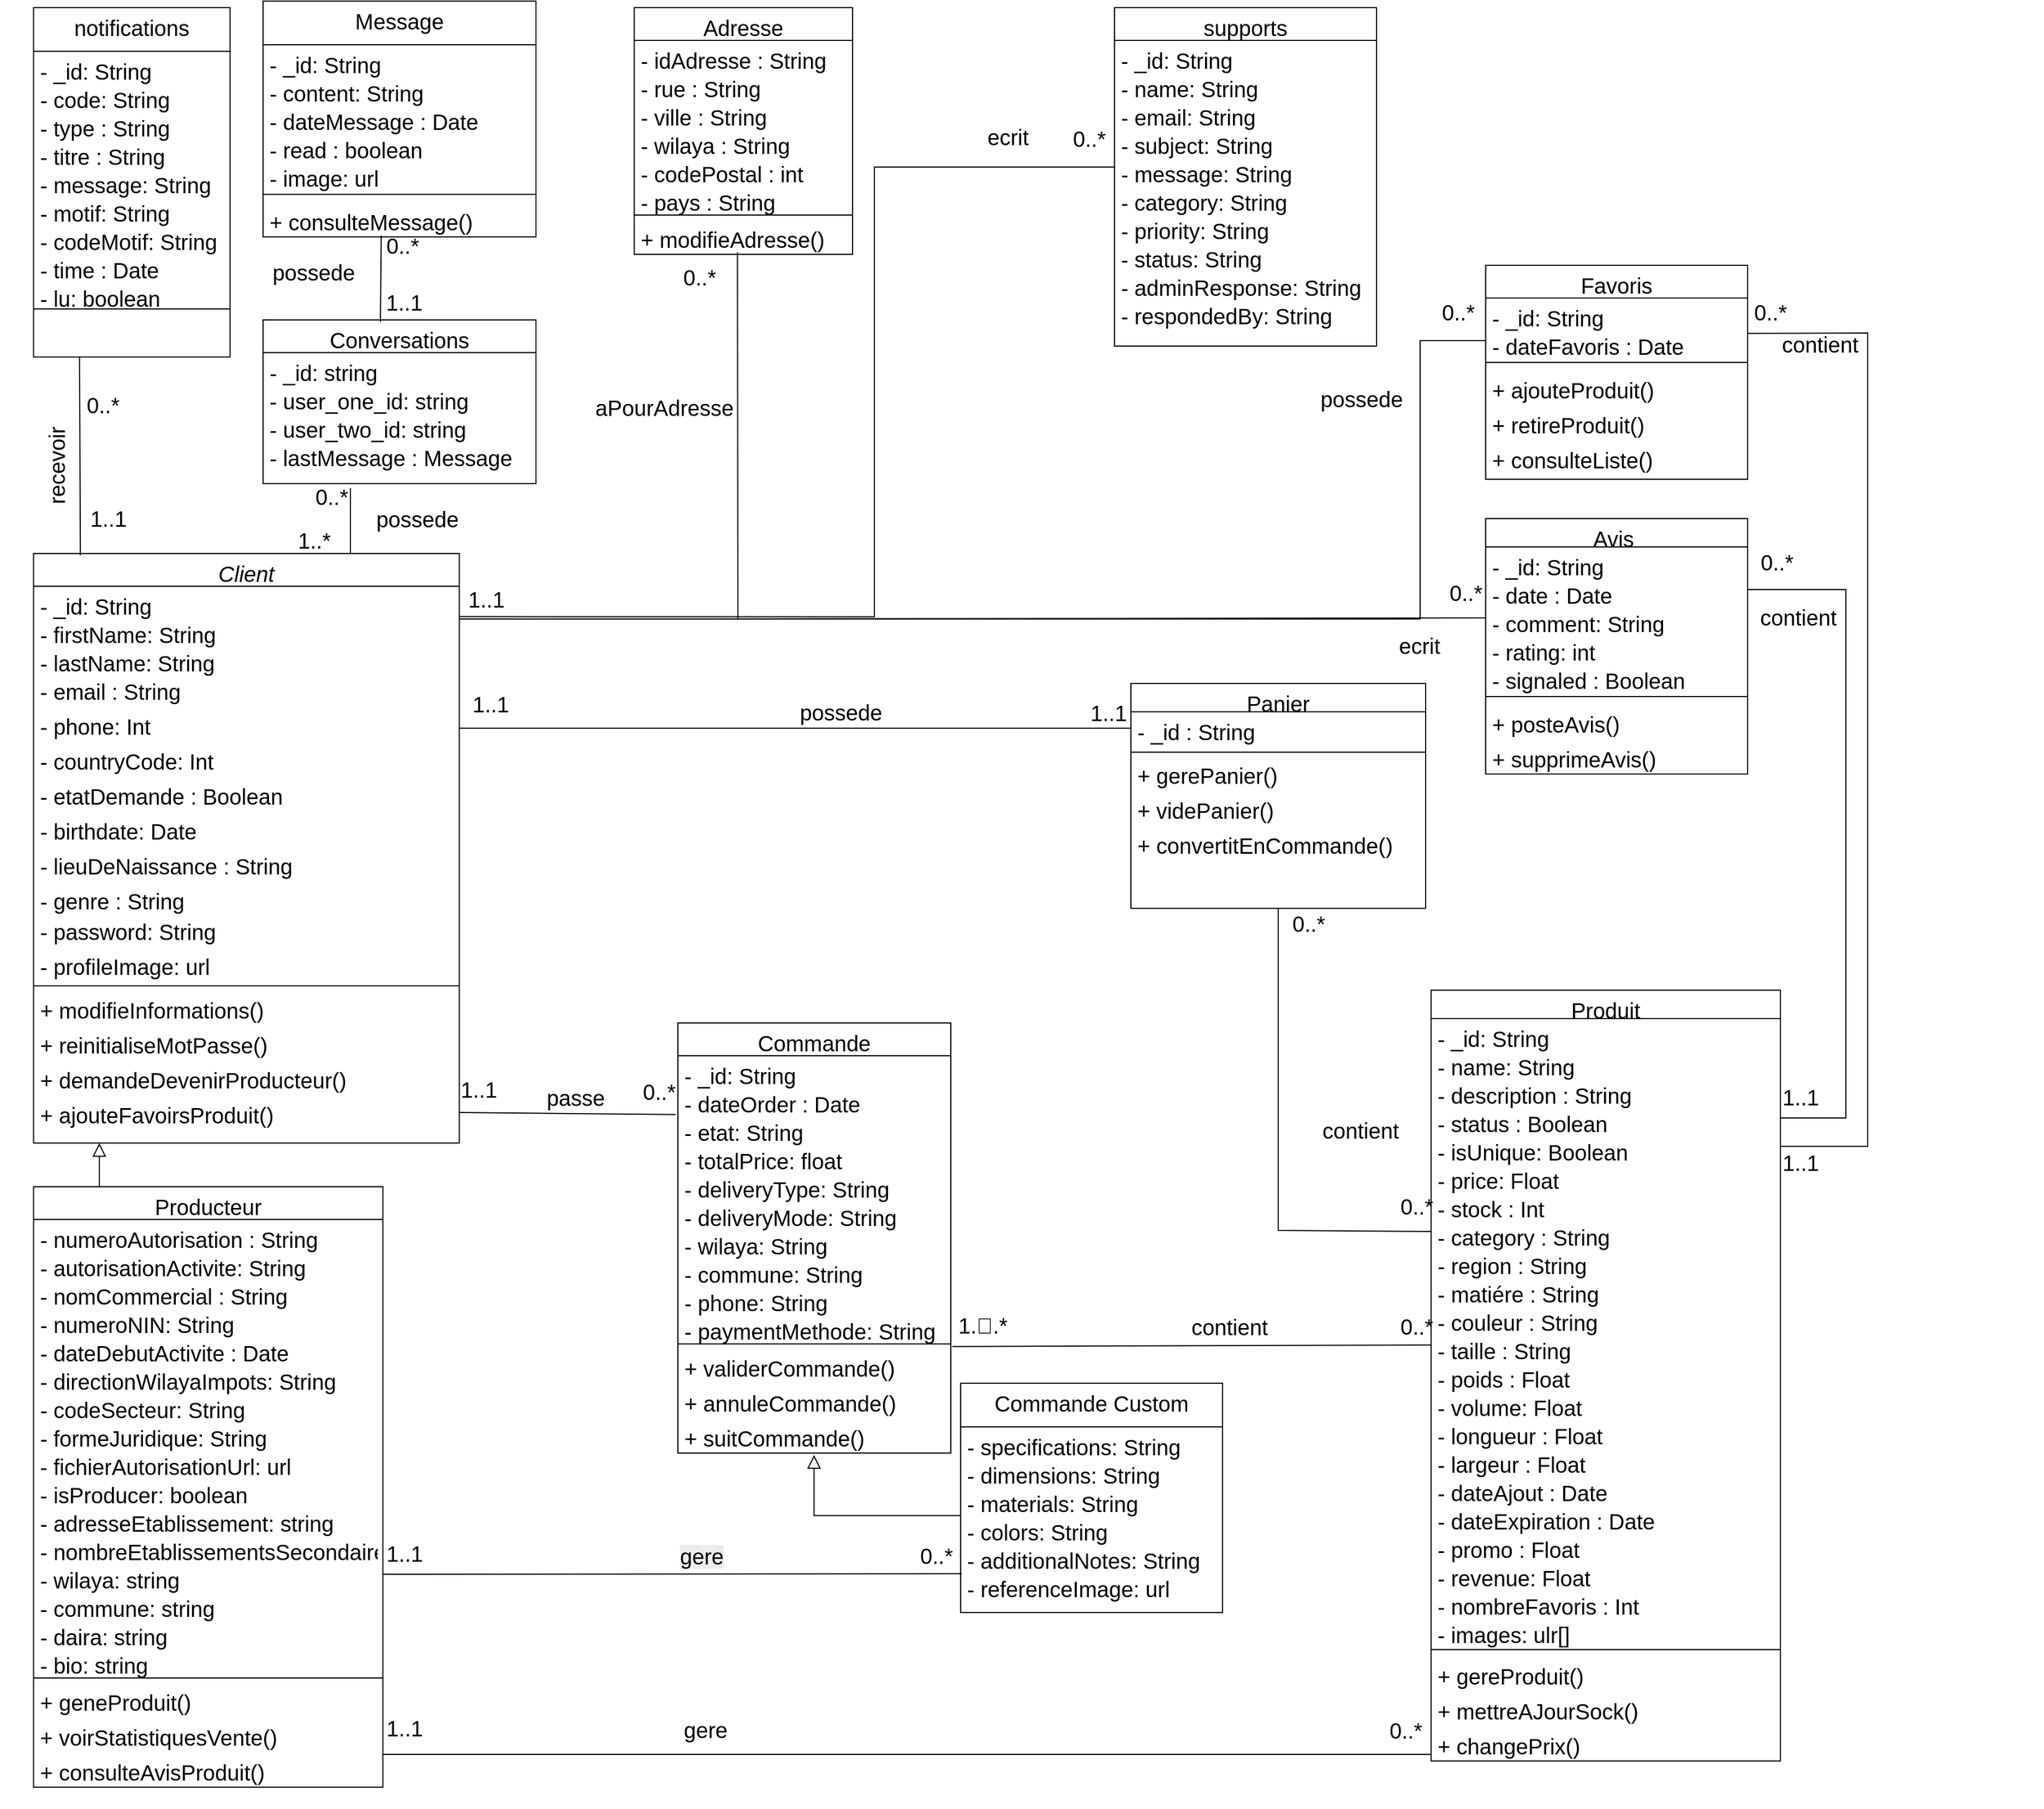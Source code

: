 <mxfile version="28.2.7">
  <diagram id="C5RBs43oDa-KdzZeNtuy" name="Page-1">
    <mxGraphModel dx="2084" dy="2293" grid="1" gridSize="10" guides="1" tooltips="1" connect="1" arrows="1" fold="1" page="1" pageScale="1" pageWidth="827" pageHeight="1169" background="none" math="0" shadow="0">
      <root>
        <mxCell id="WIyWlLk6GJQsqaUBKTNV-0" />
        <mxCell id="WIyWlLk6GJQsqaUBKTNV-1" parent="WIyWlLk6GJQsqaUBKTNV-0" />
        <mxCell id="zkfFHV4jXpPFQw0GAbJ--0" value="Client" style="swimlane;fontStyle=2;align=center;verticalAlign=top;childLayout=stackLayout;horizontal=1;startSize=30;horizontalStack=0;resizeParent=1;resizeLast=0;collapsible=1;marginBottom=0;rounded=0;shadow=0;strokeWidth=1;fontSize=20;" parent="WIyWlLk6GJQsqaUBKTNV-1" vertex="1">
          <mxGeometry x="179.75" y="20" width="390" height="540" as="geometry">
            <mxRectangle x="330" y="120" width="160" height="26" as="alternateBounds" />
          </mxGeometry>
        </mxCell>
        <mxCell id="9wLS5twuv-iNK2Lt3VoO-2" value="- _id: String " style="text;align=left;verticalAlign=top;spacingLeft=4;spacingRight=4;overflow=hidden;rotatable=0;points=[[0,0.5],[1,0.5]];portConstraint=eastwest;fontSize=20;" parent="zkfFHV4jXpPFQw0GAbJ--0" vertex="1">
          <mxGeometry y="30" width="390" height="26" as="geometry" />
        </mxCell>
        <mxCell id="zkfFHV4jXpPFQw0GAbJ--1" value="- firstName: String " style="text;align=left;verticalAlign=top;spacingLeft=4;spacingRight=4;overflow=hidden;rotatable=0;points=[[0,0.5],[1,0.5]];portConstraint=eastwest;fontSize=20;" parent="zkfFHV4jXpPFQw0GAbJ--0" vertex="1">
          <mxGeometry y="56" width="390" height="26" as="geometry" />
        </mxCell>
        <mxCell id="zkfFHV4jXpPFQw0GAbJ--2" value="- lastName: String" style="text;align=left;verticalAlign=top;spacingLeft=4;spacingRight=4;overflow=hidden;rotatable=0;points=[[0,0.5],[1,0.5]];portConstraint=eastwest;rounded=0;shadow=0;html=0;fontSize=20;" parent="zkfFHV4jXpPFQw0GAbJ--0" vertex="1">
          <mxGeometry y="82" width="390" height="26" as="geometry" />
        </mxCell>
        <mxCell id="zkfFHV4jXpPFQw0GAbJ--3" value="- email : String  " style="text;align=left;verticalAlign=top;spacingLeft=4;spacingRight=4;overflow=hidden;rotatable=0;points=[[0,0.5],[1,0.5]];portConstraint=eastwest;rounded=0;shadow=0;html=0;fontSize=20;" parent="zkfFHV4jXpPFQw0GAbJ--0" vertex="1">
          <mxGeometry y="108" width="390" height="32" as="geometry" />
        </mxCell>
        <mxCell id="9wLS5twuv-iNK2Lt3VoO-4" value="- phone: Int  " style="text;align=left;verticalAlign=top;spacingLeft=4;spacingRight=4;overflow=hidden;rotatable=0;points=[[0,0.5],[1,0.5]];portConstraint=eastwest;rounded=0;shadow=0;html=0;fontSize=20;" parent="zkfFHV4jXpPFQw0GAbJ--0" vertex="1">
          <mxGeometry y="140" width="390" height="32" as="geometry" />
        </mxCell>
        <mxCell id="9wLS5twuv-iNK2Lt3VoO-20" value="- countryCode: Int  " style="text;align=left;verticalAlign=top;spacingLeft=4;spacingRight=4;overflow=hidden;rotatable=0;points=[[0,0.5],[1,0.5]];portConstraint=eastwest;rounded=0;shadow=0;html=0;fontSize=20;" parent="zkfFHV4jXpPFQw0GAbJ--0" vertex="1">
          <mxGeometry y="172" width="390" height="32" as="geometry" />
        </mxCell>
        <mxCell id="UbLcsZpSCO11OfEizOne-2" value="- etatDemande : Boolean  " style="text;align=left;verticalAlign=top;spacingLeft=4;spacingRight=4;overflow=hidden;rotatable=0;points=[[0,0.5],[1,0.5]];portConstraint=eastwest;rounded=0;shadow=0;html=0;fontSize=20;" parent="zkfFHV4jXpPFQw0GAbJ--0" vertex="1">
          <mxGeometry y="204" width="390" height="32" as="geometry" />
        </mxCell>
        <mxCell id="9wLS5twuv-iNK2Lt3VoO-5" value="- birthdate: Date  " style="text;align=left;verticalAlign=top;spacingLeft=4;spacingRight=4;overflow=hidden;rotatable=0;points=[[0,0.5],[1,0.5]];portConstraint=eastwest;rounded=0;shadow=0;html=0;fontSize=20;" parent="zkfFHV4jXpPFQw0GAbJ--0" vertex="1">
          <mxGeometry y="236" width="390" height="32" as="geometry" />
        </mxCell>
        <mxCell id="9wLS5twuv-iNK2Lt3VoO-44" value="- lieuDeNaissance : String  " style="text;align=left;verticalAlign=top;spacingLeft=4;spacingRight=4;overflow=hidden;rotatable=0;points=[[0,0.5],[1,0.5]];portConstraint=eastwest;rounded=0;shadow=0;html=0;fontSize=20;" parent="zkfFHV4jXpPFQw0GAbJ--0" vertex="1">
          <mxGeometry y="268" width="390" height="32" as="geometry" />
        </mxCell>
        <mxCell id="9wLS5twuv-iNK2Lt3VoO-6" value="- genre : String  " style="text;align=left;verticalAlign=top;spacingLeft=4;spacingRight=4;overflow=hidden;rotatable=0;points=[[0,0.5],[1,0.5]];portConstraint=eastwest;rounded=0;shadow=0;html=0;fontSize=20;" parent="zkfFHV4jXpPFQw0GAbJ--0" vertex="1">
          <mxGeometry y="300" width="390" height="28" as="geometry" />
        </mxCell>
        <mxCell id="9wLS5twuv-iNK2Lt3VoO-3" value="- password: String  " style="text;align=left;verticalAlign=top;spacingLeft=4;spacingRight=4;overflow=hidden;rotatable=0;points=[[0,0.5],[1,0.5]];portConstraint=eastwest;rounded=0;shadow=0;html=0;fontSize=20;" parent="zkfFHV4jXpPFQw0GAbJ--0" vertex="1">
          <mxGeometry y="328" width="390" height="32" as="geometry" />
        </mxCell>
        <mxCell id="9wr7Bpv-L-MGno3Hwajd-1" value="- profileImage: url" style="text;align=left;verticalAlign=top;spacingLeft=4;spacingRight=4;overflow=hidden;rotatable=0;points=[[0,0.5],[1,0.5]];portConstraint=eastwest;rounded=0;shadow=0;html=0;fontSize=20;" parent="zkfFHV4jXpPFQw0GAbJ--0" vertex="1">
          <mxGeometry y="360" width="390" height="32" as="geometry" />
        </mxCell>
        <mxCell id="zkfFHV4jXpPFQw0GAbJ--4" value="" style="line;html=1;strokeWidth=1;align=left;verticalAlign=middle;spacingTop=-1;spacingLeft=3;spacingRight=3;rotatable=0;labelPosition=right;points=[];portConstraint=eastwest;fontSize=20;" parent="zkfFHV4jXpPFQw0GAbJ--0" vertex="1">
          <mxGeometry y="392" width="390" height="8" as="geometry" />
        </mxCell>
        <mxCell id="tgyspkfBarSyZiZ935ce-136" value="+ modifieInformations() " style="text;align=left;verticalAlign=top;spacingLeft=4;spacingRight=4;overflow=hidden;rotatable=0;points=[[0,0.5],[1,0.5]];portConstraint=eastwest;rounded=0;shadow=0;html=0;fontSize=20;" parent="zkfFHV4jXpPFQw0GAbJ--0" vertex="1">
          <mxGeometry y="400" width="390" height="32" as="geometry" />
        </mxCell>
        <mxCell id="tgyspkfBarSyZiZ935ce-137" value="+ reinitialiseMotPasse() " style="text;align=left;verticalAlign=top;spacingLeft=4;spacingRight=4;overflow=hidden;rotatable=0;points=[[0,0.5],[1,0.5]];portConstraint=eastwest;rounded=0;shadow=0;html=0;fontSize=20;" parent="zkfFHV4jXpPFQw0GAbJ--0" vertex="1">
          <mxGeometry y="432" width="390" height="32" as="geometry" />
        </mxCell>
        <mxCell id="tgyspkfBarSyZiZ935ce-138" value="+ demandeDevenirProducteur() " style="text;align=left;verticalAlign=top;spacingLeft=4;spacingRight=4;overflow=hidden;rotatable=0;points=[[0,0.5],[1,0.5]];portConstraint=eastwest;rounded=0;shadow=0;html=0;fontSize=20;" parent="zkfFHV4jXpPFQw0GAbJ--0" vertex="1">
          <mxGeometry y="464" width="390" height="32" as="geometry" />
        </mxCell>
        <mxCell id="tgyspkfBarSyZiZ935ce-150" value="+ ajouteFavoirsProduit() " style="text;align=left;verticalAlign=top;spacingLeft=4;spacingRight=4;overflow=hidden;rotatable=0;points=[[0,0.5],[1,0.5]];portConstraint=eastwest;rounded=0;shadow=0;html=0;fontSize=20;" parent="zkfFHV4jXpPFQw0GAbJ--0" vertex="1">
          <mxGeometry y="496" width="390" height="32" as="geometry" />
        </mxCell>
        <mxCell id="9wLS5twuv-iNK2Lt3VoO-19" value="" style="endArrow=block;endSize=10;endFill=0;shadow=0;strokeWidth=1;rounded=0;curved=0;edgeStyle=elbowEdgeStyle;elbow=vertical;fontSize=20;" parent="WIyWlLk6GJQsqaUBKTNV-1" source="zkfFHV4jXpPFQw0GAbJ--6" edge="1">
          <mxGeometry width="160" relative="1" as="geometry">
            <mxPoint x="110" y="530" as="sourcePoint" />
            <mxPoint x="240" y="560" as="targetPoint" />
            <Array as="points">
              <mxPoint x="240" y="600" />
            </Array>
          </mxGeometry>
        </mxCell>
        <mxCell id="NVaVdrMHyQNdj46e1l8W-30" value="Commande" style="swimlane;fontStyle=0;align=center;verticalAlign=top;childLayout=stackLayout;horizontal=1;startSize=30;horizontalStack=0;resizeParent=1;resizeLast=0;collapsible=1;marginBottom=0;rounded=0;shadow=0;strokeWidth=1;fontSize=20;" parent="WIyWlLk6GJQsqaUBKTNV-1" vertex="1">
          <mxGeometry x="770" y="450" width="250" height="394" as="geometry">
            <mxRectangle x="656.85" y="120" width="160" height="26" as="alternateBounds" />
          </mxGeometry>
        </mxCell>
        <mxCell id="NVaVdrMHyQNdj46e1l8W-31" value="- _id: String" style="text;align=left;verticalAlign=top;spacingLeft=4;spacingRight=4;overflow=hidden;rotatable=0;points=[[0,0.5],[1,0.5]];portConstraint=eastwest;fontSize=20;" parent="NVaVdrMHyQNdj46e1l8W-30" vertex="1">
          <mxGeometry y="30" width="250" height="26" as="geometry" />
        </mxCell>
        <mxCell id="NVaVdrMHyQNdj46e1l8W-32" value="- dateOrder : Date" style="text;align=left;verticalAlign=top;spacingLeft=4;spacingRight=4;overflow=hidden;rotatable=0;points=[[0,0.5],[1,0.5]];portConstraint=eastwest;fontSize=20;" parent="NVaVdrMHyQNdj46e1l8W-30" vertex="1">
          <mxGeometry y="56" width="250" height="26" as="geometry" />
        </mxCell>
        <mxCell id="NVaVdrMHyQNdj46e1l8W-33" value="- etat: String" style="text;align=left;verticalAlign=top;spacingLeft=4;spacingRight=4;overflow=hidden;rotatable=0;points=[[0,0.5],[1,0.5]];portConstraint=eastwest;rounded=0;shadow=0;html=0;fontSize=20;" parent="NVaVdrMHyQNdj46e1l8W-30" vertex="1">
          <mxGeometry y="82" width="250" height="26" as="geometry" />
        </mxCell>
        <mxCell id="NVaVdrMHyQNdj46e1l8W-34" value="- totalPrice: float" style="text;align=left;verticalAlign=top;spacingLeft=4;spacingRight=4;overflow=hidden;rotatable=0;points=[[0,0.5],[1,0.5]];portConstraint=eastwest;rounded=0;shadow=0;html=0;fontSize=20;" parent="NVaVdrMHyQNdj46e1l8W-30" vertex="1">
          <mxGeometry y="108" width="250" height="26" as="geometry" />
        </mxCell>
        <mxCell id="9wr7Bpv-L-MGno3Hwajd-14" value="- deliveryType: String" style="text;align=left;verticalAlign=top;spacingLeft=4;spacingRight=4;overflow=hidden;rotatable=0;points=[[0,0.5],[1,0.5]];portConstraint=eastwest;rounded=0;shadow=0;html=0;fontSize=20;" parent="NVaVdrMHyQNdj46e1l8W-30" vertex="1">
          <mxGeometry y="134" width="250" height="26" as="geometry" />
        </mxCell>
        <mxCell id="9wr7Bpv-L-MGno3Hwajd-13" value="- deliveryMode: String" style="text;align=left;verticalAlign=top;spacingLeft=4;spacingRight=4;overflow=hidden;rotatable=0;points=[[0,0.5],[1,0.5]];portConstraint=eastwest;rounded=0;shadow=0;html=0;fontSize=20;" parent="NVaVdrMHyQNdj46e1l8W-30" vertex="1">
          <mxGeometry y="160" width="250" height="26" as="geometry" />
        </mxCell>
        <mxCell id="9wr7Bpv-L-MGno3Hwajd-15" value="- wilaya: String" style="text;align=left;verticalAlign=top;spacingLeft=4;spacingRight=4;overflow=hidden;rotatable=0;points=[[0,0.5],[1,0.5]];portConstraint=eastwest;rounded=0;shadow=0;html=0;fontSize=20;" parent="NVaVdrMHyQNdj46e1l8W-30" vertex="1">
          <mxGeometry y="186" width="250" height="26" as="geometry" />
        </mxCell>
        <mxCell id="9wr7Bpv-L-MGno3Hwajd-16" value="- commune: String" style="text;align=left;verticalAlign=top;spacingLeft=4;spacingRight=4;overflow=hidden;rotatable=0;points=[[0,0.5],[1,0.5]];portConstraint=eastwest;rounded=0;shadow=0;html=0;fontSize=20;" parent="NVaVdrMHyQNdj46e1l8W-30" vertex="1">
          <mxGeometry y="212" width="250" height="26" as="geometry" />
        </mxCell>
        <mxCell id="9wr7Bpv-L-MGno3Hwajd-17" value="- phone: String" style="text;align=left;verticalAlign=top;spacingLeft=4;spacingRight=4;overflow=hidden;rotatable=0;points=[[0,0.5],[1,0.5]];portConstraint=eastwest;rounded=0;shadow=0;html=0;fontSize=20;" parent="NVaVdrMHyQNdj46e1l8W-30" vertex="1">
          <mxGeometry y="238" width="250" height="26" as="geometry" />
        </mxCell>
        <mxCell id="9wr7Bpv-L-MGno3Hwajd-18" value="- paymentMethode: String" style="text;align=left;verticalAlign=top;spacingLeft=4;spacingRight=4;overflow=hidden;rotatable=0;points=[[0,0.5],[1,0.5]];portConstraint=eastwest;rounded=0;shadow=0;html=0;fontSize=20;" parent="NVaVdrMHyQNdj46e1l8W-30" vertex="1">
          <mxGeometry y="264" width="250" height="26" as="geometry" />
        </mxCell>
        <mxCell id="NVaVdrMHyQNdj46e1l8W-37" value="" style="line;html=1;strokeWidth=1;align=left;verticalAlign=middle;spacingTop=-1;spacingLeft=3;spacingRight=3;rotatable=0;labelPosition=right;points=[];portConstraint=eastwest;fontSize=20;" parent="NVaVdrMHyQNdj46e1l8W-30" vertex="1">
          <mxGeometry y="290" width="250" height="8" as="geometry" />
        </mxCell>
        <mxCell id="W42loaGBSouHeKlRO4jQ-40" value="+ validerCommande() " style="text;align=left;verticalAlign=top;spacingLeft=4;spacingRight=4;overflow=hidden;rotatable=0;points=[[0,0.5],[1,0.5]];portConstraint=eastwest;rounded=0;shadow=0;html=0;fontSize=20;" parent="NVaVdrMHyQNdj46e1l8W-30" vertex="1">
          <mxGeometry y="298" width="250" height="32" as="geometry" />
        </mxCell>
        <mxCell id="tgyspkfBarSyZiZ935ce-139" value="+ annuleCommande() " style="text;align=left;verticalAlign=top;spacingLeft=4;spacingRight=4;overflow=hidden;rotatable=0;points=[[0,0.5],[1,0.5]];portConstraint=eastwest;rounded=0;shadow=0;html=0;fontSize=20;" parent="NVaVdrMHyQNdj46e1l8W-30" vertex="1">
          <mxGeometry y="330" width="250" height="32" as="geometry" />
        </mxCell>
        <mxCell id="tgyspkfBarSyZiZ935ce-140" value="+ suitCommande() " style="text;align=left;verticalAlign=top;spacingLeft=4;spacingRight=4;overflow=hidden;rotatable=0;points=[[0,0.5],[1,0.5]];portConstraint=eastwest;rounded=0;shadow=0;html=0;fontSize=20;" parent="NVaVdrMHyQNdj46e1l8W-30" vertex="1">
          <mxGeometry y="362" width="250" height="32" as="geometry" />
        </mxCell>
        <mxCell id="6EnRgImFCj0YymeNKudh-9" value="Panier" style="swimlane;fontStyle=0;align=center;verticalAlign=top;childLayout=stackLayout;horizontal=1;startSize=26;horizontalStack=0;resizeParent=1;resizeLast=0;collapsible=1;marginBottom=0;rounded=0;shadow=0;strokeWidth=1;fontSize=20;" parent="WIyWlLk6GJQsqaUBKTNV-1" vertex="1">
          <mxGeometry x="1185" y="139" width="270" height="206" as="geometry">
            <mxRectangle x="656.85" y="120" width="160" height="26" as="alternateBounds" />
          </mxGeometry>
        </mxCell>
        <mxCell id="tgyspkfBarSyZiZ935ce-119" value="- _id : String" style="text;align=left;verticalAlign=top;spacingLeft=4;spacingRight=4;overflow=hidden;rotatable=0;points=[[0,0.5],[1,0.5]];portConstraint=eastwest;fontSize=20;" parent="6EnRgImFCj0YymeNKudh-9" vertex="1">
          <mxGeometry y="26" width="270" height="34" as="geometry" />
        </mxCell>
        <mxCell id="6EnRgImFCj0YymeNKudh-15" value="" style="line;html=1;strokeWidth=1;align=left;verticalAlign=middle;spacingTop=-1;spacingLeft=3;spacingRight=3;rotatable=0;labelPosition=right;points=[];portConstraint=eastwest;fontSize=20;" parent="6EnRgImFCj0YymeNKudh-9" vertex="1">
          <mxGeometry y="60" width="270" height="6" as="geometry" />
        </mxCell>
        <mxCell id="tgyspkfBarSyZiZ935ce-142" value="+ gerePanier() " style="text;align=left;verticalAlign=top;spacingLeft=4;spacingRight=4;overflow=hidden;rotatable=0;points=[[0,0.5],[1,0.5]];portConstraint=eastwest;rounded=0;shadow=0;html=0;fontSize=20;" parent="6EnRgImFCj0YymeNKudh-9" vertex="1">
          <mxGeometry y="66" width="270" height="32" as="geometry" />
        </mxCell>
        <mxCell id="W42loaGBSouHeKlRO4jQ-67" value="+ videPanier() " style="text;align=left;verticalAlign=top;spacingLeft=4;spacingRight=4;overflow=hidden;rotatable=0;points=[[0,0.5],[1,0.5]];portConstraint=eastwest;rounded=0;shadow=0;html=0;fontSize=20;" parent="6EnRgImFCj0YymeNKudh-9" vertex="1">
          <mxGeometry y="98" width="270" height="32" as="geometry" />
        </mxCell>
        <mxCell id="W42loaGBSouHeKlRO4jQ-68" value="+ convertitEnCommande() " style="text;align=left;verticalAlign=top;spacingLeft=4;spacingRight=4;overflow=hidden;rotatable=0;points=[[0,0.5],[1,0.5]];portConstraint=eastwest;rounded=0;shadow=0;html=0;fontSize=20;" parent="6EnRgImFCj0YymeNKudh-9" vertex="1">
          <mxGeometry y="130" width="270" height="32" as="geometry" />
        </mxCell>
        <mxCell id="zkfFHV4jXpPFQw0GAbJ--6" value="Producteur" style="swimlane;fontStyle=0;align=center;verticalAlign=top;childLayout=stackLayout;horizontal=1;startSize=30;horizontalStack=0;resizeParent=1;resizeLast=0;collapsible=1;marginBottom=0;rounded=0;shadow=0;strokeWidth=1;fontSize=20;" parent="WIyWlLk6GJQsqaUBKTNV-1" vertex="1">
          <mxGeometry x="179.75" y="600" width="320" height="550" as="geometry">
            <mxRectangle x="130" y="380" width="160" height="26" as="alternateBounds" />
          </mxGeometry>
        </mxCell>
        <mxCell id="9wLS5twuv-iNK2Lt3VoO-50" value="- numeroAutorisation : String" style="text;align=left;verticalAlign=top;spacingLeft=4;spacingRight=4;overflow=hidden;rotatable=0;points=[[0,0.5],[1,0.5]];portConstraint=eastwest;fontSize=20;" parent="zkfFHV4jXpPFQw0GAbJ--6" vertex="1">
          <mxGeometry y="30" width="320" height="26" as="geometry" />
        </mxCell>
        <mxCell id="9wLS5twuv-iNK2Lt3VoO-49" value="- autorisationActivite: String" style="text;align=left;verticalAlign=top;spacingLeft=4;spacingRight=4;overflow=hidden;rotatable=0;points=[[0,0.5],[1,0.5]];portConstraint=eastwest;fontSize=20;" parent="zkfFHV4jXpPFQw0GAbJ--6" vertex="1">
          <mxGeometry y="56" width="320" height="26" as="geometry" />
        </mxCell>
        <mxCell id="zkfFHV4jXpPFQw0GAbJ--7" value="- nomCommercial : String" style="text;align=left;verticalAlign=top;spacingLeft=4;spacingRight=4;overflow=hidden;rotatable=0;points=[[0,0.5],[1,0.5]];portConstraint=eastwest;fontSize=20;" parent="zkfFHV4jXpPFQw0GAbJ--6" vertex="1">
          <mxGeometry y="82" width="320" height="26" as="geometry" />
        </mxCell>
        <mxCell id="9wLS5twuv-iNK2Lt3VoO-48" value="- numeroNIN: String" style="text;align=left;verticalAlign=top;spacingLeft=4;spacingRight=4;overflow=hidden;rotatable=0;points=[[0,0.5],[1,0.5]];portConstraint=eastwest;fontSize=20;" parent="zkfFHV4jXpPFQw0GAbJ--6" vertex="1">
          <mxGeometry y="108" width="320" height="26" as="geometry" />
        </mxCell>
        <mxCell id="zkfFHV4jXpPFQw0GAbJ--8" value="- dateDebutActivite : Date" style="text;align=left;verticalAlign=top;spacingLeft=4;spacingRight=4;overflow=hidden;rotatable=0;points=[[0,0.5],[1,0.5]];portConstraint=eastwest;rounded=0;shadow=0;html=0;fontSize=20;" parent="zkfFHV4jXpPFQw0GAbJ--6" vertex="1">
          <mxGeometry y="134" width="320" height="26" as="geometry" />
        </mxCell>
        <mxCell id="9wLS5twuv-iNK2Lt3VoO-46" value="- directionWilayaImpots: String" style="text;align=left;verticalAlign=top;spacingLeft=4;spacingRight=4;overflow=hidden;rotatable=0;points=[[0,0.5],[1,0.5]];portConstraint=eastwest;rounded=0;shadow=0;html=0;fontSize=20;" parent="zkfFHV4jXpPFQw0GAbJ--6" vertex="1">
          <mxGeometry y="160" width="320" height="26" as="geometry" />
        </mxCell>
        <mxCell id="9wLS5twuv-iNK2Lt3VoO-47" value="- codeSecteur: String" style="text;align=left;verticalAlign=top;spacingLeft=4;spacingRight=4;overflow=hidden;rotatable=0;points=[[0,0.5],[1,0.5]];portConstraint=eastwest;rounded=0;shadow=0;html=0;fontSize=20;" parent="zkfFHV4jXpPFQw0GAbJ--6" vertex="1">
          <mxGeometry y="186" width="320" height="26" as="geometry" />
        </mxCell>
        <mxCell id="9wr7Bpv-L-MGno3Hwajd-8" value="- formeJuridique: String" style="text;align=left;verticalAlign=top;spacingLeft=4;spacingRight=4;overflow=hidden;rotatable=0;points=[[0,0.5],[1,0.5]];portConstraint=eastwest;rounded=0;shadow=0;html=0;fontSize=20;" parent="zkfFHV4jXpPFQw0GAbJ--6" vertex="1">
          <mxGeometry y="212" width="320" height="26" as="geometry" />
        </mxCell>
        <mxCell id="9wr7Bpv-L-MGno3Hwajd-7" value="- fichierAutorisationUrl: url" style="text;align=left;verticalAlign=top;spacingLeft=4;spacingRight=4;overflow=hidden;rotatable=0;points=[[0,0.5],[1,0.5]];portConstraint=eastwest;rounded=0;shadow=0;html=0;fontSize=20;" parent="zkfFHV4jXpPFQw0GAbJ--6" vertex="1">
          <mxGeometry y="238" width="320" height="26" as="geometry" />
        </mxCell>
        <mxCell id="iwTBFxkDSNUsSKz0ubEe-16" value="- isProducer: boolean" style="text;align=left;verticalAlign=top;spacingLeft=4;spacingRight=4;overflow=hidden;rotatable=0;points=[[0,0.5],[1,0.5]];portConstraint=eastwest;fontSize=20;" parent="zkfFHV4jXpPFQw0GAbJ--6" vertex="1">
          <mxGeometry y="264" width="320" height="26" as="geometry" />
        </mxCell>
        <mxCell id="9wLS5twuv-iNK2Lt3VoO-45" value="- adresseEtablissement: string" style="text;align=left;verticalAlign=top;spacingLeft=4;spacingRight=4;overflow=hidden;rotatable=0;points=[[0,0.5],[1,0.5]];portConstraint=eastwest;rounded=0;shadow=0;html=0;fontSize=20;" parent="zkfFHV4jXpPFQw0GAbJ--6" vertex="1">
          <mxGeometry y="290" width="320" height="26" as="geometry" />
        </mxCell>
        <mxCell id="9wr7Bpv-L-MGno3Hwajd-2" value="- nombreEtablissementsSecondaires : Int" style="text;align=left;verticalAlign=top;spacingLeft=4;spacingRight=4;overflow=hidden;rotatable=0;points=[[0,0.5],[1,0.5]];portConstraint=eastwest;rounded=0;shadow=0;html=0;fontSize=20;" parent="zkfFHV4jXpPFQw0GAbJ--6" vertex="1">
          <mxGeometry y="316" width="320" height="26" as="geometry" />
        </mxCell>
        <mxCell id="NsLUbnjCBoYZ8QVIlGwv-2" value="" style="endArrow=none;html=1;rounded=0;fontSize=20;exitX=1;exitY=0.5;exitDx=0;exitDy=0;" parent="zkfFHV4jXpPFQw0GAbJ--6" source="9wr7Bpv-L-MGno3Hwajd-6" edge="1">
          <mxGeometry width="50" height="50" relative="1" as="geometry">
            <mxPoint x="-109.75" y="354.52" as="sourcePoint" />
            <mxPoint x="850.25" y="354.52" as="targetPoint" />
            <Array as="points" />
          </mxGeometry>
        </mxCell>
        <mxCell id="9wr7Bpv-L-MGno3Hwajd-6" value="- wilaya: string" style="text;align=left;verticalAlign=top;spacingLeft=4;spacingRight=4;overflow=hidden;rotatable=0;points=[[0,0.5],[1,0.5]];portConstraint=eastwest;rounded=0;shadow=0;html=0;fontSize=20;" parent="zkfFHV4jXpPFQw0GAbJ--6" vertex="1">
          <mxGeometry y="342" width="320" height="26" as="geometry" />
        </mxCell>
        <mxCell id="9wr7Bpv-L-MGno3Hwajd-4" value="- commune: string" style="text;align=left;verticalAlign=top;spacingLeft=4;spacingRight=4;overflow=hidden;rotatable=0;points=[[0,0.5],[1,0.5]];portConstraint=eastwest;rounded=0;shadow=0;html=0;fontSize=20;" parent="zkfFHV4jXpPFQw0GAbJ--6" vertex="1">
          <mxGeometry y="368" width="320" height="26" as="geometry" />
        </mxCell>
        <mxCell id="9wr7Bpv-L-MGno3Hwajd-5" value="- daira: string" style="text;align=left;verticalAlign=top;spacingLeft=4;spacingRight=4;overflow=hidden;rotatable=0;points=[[0,0.5],[1,0.5]];portConstraint=eastwest;rounded=0;shadow=0;html=0;fontSize=20;" parent="zkfFHV4jXpPFQw0GAbJ--6" vertex="1">
          <mxGeometry y="394" width="320" height="26" as="geometry" />
        </mxCell>
        <mxCell id="9wr7Bpv-L-MGno3Hwajd-3" value="- bio: string" style="text;align=left;verticalAlign=top;spacingLeft=4;spacingRight=4;overflow=hidden;rotatable=0;points=[[0,0.5],[1,0.5]];portConstraint=eastwest;rounded=0;shadow=0;html=0;fontSize=20;" parent="zkfFHV4jXpPFQw0GAbJ--6" vertex="1">
          <mxGeometry y="420" width="320" height="26" as="geometry" />
        </mxCell>
        <mxCell id="zkfFHV4jXpPFQw0GAbJ--9" value="" style="line;html=1;strokeWidth=1;align=left;verticalAlign=middle;spacingTop=-1;spacingLeft=3;spacingRight=3;rotatable=0;labelPosition=right;points=[];portConstraint=eastwest;fontSize=20;" parent="zkfFHV4jXpPFQw0GAbJ--6" vertex="1">
          <mxGeometry y="446" width="320" height="8" as="geometry" />
        </mxCell>
        <mxCell id="tgyspkfBarSyZiZ935ce-149" value="+ geneProduit() " style="text;align=left;verticalAlign=top;spacingLeft=4;spacingRight=4;overflow=hidden;rotatable=0;points=[[0,0.5],[1,0.5]];portConstraint=eastwest;rounded=0;shadow=0;html=0;fontSize=20;" parent="zkfFHV4jXpPFQw0GAbJ--6" vertex="1">
          <mxGeometry y="454" width="320" height="32" as="geometry" />
        </mxCell>
        <mxCell id="W42loaGBSouHeKlRO4jQ-52" value="+ voirStatistiquesVente() " style="text;align=left;verticalAlign=top;spacingLeft=4;spacingRight=4;overflow=hidden;rotatable=0;points=[[0,0.5],[1,0.5]];portConstraint=eastwest;rounded=0;shadow=0;html=0;fontSize=20;" parent="zkfFHV4jXpPFQw0GAbJ--6" vertex="1">
          <mxGeometry y="486" width="320" height="32" as="geometry" />
        </mxCell>
        <mxCell id="W42loaGBSouHeKlRO4jQ-53" value="+ consulteAvisProduit() " style="text;align=left;verticalAlign=top;spacingLeft=4;spacingRight=4;overflow=hidden;rotatable=0;points=[[0,0.5],[1,0.5]];portConstraint=eastwest;rounded=0;shadow=0;html=0;fontSize=20;" parent="zkfFHV4jXpPFQw0GAbJ--6" vertex="1">
          <mxGeometry y="518" width="320" height="32" as="geometry" />
        </mxCell>
        <mxCell id="9wLS5twuv-iNK2Lt3VoO-21" value="Adresse" style="swimlane;fontStyle=0;align=center;verticalAlign=top;childLayout=stackLayout;horizontal=1;startSize=30;horizontalStack=0;resizeParent=1;resizeLast=0;collapsible=1;marginBottom=0;rounded=0;shadow=0;strokeWidth=1;fontSize=20;" parent="WIyWlLk6GJQsqaUBKTNV-1" vertex="1">
          <mxGeometry x="730" y="-480" width="200" height="226" as="geometry">
            <mxRectangle x="770" y="-480" width="160" height="26" as="alternateBounds" />
          </mxGeometry>
        </mxCell>
        <mxCell id="9wLS5twuv-iNK2Lt3VoO-43" value="- idAdresse : String" style="text;align=left;verticalAlign=top;spacingLeft=4;spacingRight=4;overflow=hidden;rotatable=0;points=[[0,0.5],[1,0.5]];portConstraint=eastwest;fontSize=20;" parent="9wLS5twuv-iNK2Lt3VoO-21" vertex="1">
          <mxGeometry y="30" width="200" height="26" as="geometry" />
        </mxCell>
        <mxCell id="9wLS5twuv-iNK2Lt3VoO-22" value="- rue : String" style="text;align=left;verticalAlign=top;spacingLeft=4;spacingRight=4;overflow=hidden;rotatable=0;points=[[0,0.5],[1,0.5]];portConstraint=eastwest;fontSize=20;" parent="9wLS5twuv-iNK2Lt3VoO-21" vertex="1">
          <mxGeometry y="56" width="200" height="26" as="geometry" />
        </mxCell>
        <mxCell id="9wLS5twuv-iNK2Lt3VoO-24" value="- ville : String" style="text;align=left;verticalAlign=top;spacingLeft=4;spacingRight=4;overflow=hidden;rotatable=0;points=[[0,0.5],[1,0.5]];portConstraint=eastwest;fontSize=20;" parent="9wLS5twuv-iNK2Lt3VoO-21" vertex="1">
          <mxGeometry y="82" width="200" height="26" as="geometry" />
        </mxCell>
        <mxCell id="9wLS5twuv-iNK2Lt3VoO-51" value="- wilaya : String" style="text;align=left;verticalAlign=top;spacingLeft=4;spacingRight=4;overflow=hidden;rotatable=0;points=[[0,0.5],[1,0.5]];portConstraint=eastwest;fontSize=20;" parent="9wLS5twuv-iNK2Lt3VoO-21" vertex="1">
          <mxGeometry y="108" width="200" height="26" as="geometry" />
        </mxCell>
        <mxCell id="9wLS5twuv-iNK2Lt3VoO-25" value="- codePostal : int" style="text;align=left;verticalAlign=top;spacingLeft=4;spacingRight=4;overflow=hidden;rotatable=0;points=[[0,0.5],[1,0.5]];portConstraint=eastwest;rounded=0;shadow=0;html=0;fontSize=20;" parent="9wLS5twuv-iNK2Lt3VoO-21" vertex="1">
          <mxGeometry y="134" width="200" height="26" as="geometry" />
        </mxCell>
        <mxCell id="9wLS5twuv-iNK2Lt3VoO-26" value="- pays : String" style="text;align=left;verticalAlign=top;spacingLeft=4;spacingRight=4;overflow=hidden;rotatable=0;points=[[0,0.5],[1,0.5]];portConstraint=eastwest;rounded=0;shadow=0;html=0;fontSize=20;" parent="9wLS5twuv-iNK2Lt3VoO-21" vertex="1">
          <mxGeometry y="160" width="200" height="26" as="geometry" />
        </mxCell>
        <mxCell id="9wLS5twuv-iNK2Lt3VoO-29" value="" style="line;html=1;strokeWidth=1;align=left;verticalAlign=middle;spacingTop=-1;spacingLeft=3;spacingRight=3;rotatable=0;labelPosition=right;points=[];portConstraint=eastwest;fontSize=20;" parent="9wLS5twuv-iNK2Lt3VoO-21" vertex="1">
          <mxGeometry y="186" width="200" height="8" as="geometry" />
        </mxCell>
        <mxCell id="tgyspkfBarSyZiZ935ce-151" value="+ modifieAdresse() " style="text;align=left;verticalAlign=top;spacingLeft=4;spacingRight=4;overflow=hidden;rotatable=0;points=[[0,0.5],[1,0.5]];portConstraint=eastwest;rounded=0;shadow=0;html=0;fontSize=20;" parent="9wLS5twuv-iNK2Lt3VoO-21" vertex="1">
          <mxGeometry y="194" width="200" height="32" as="geometry" />
        </mxCell>
        <mxCell id="6EnRgImFCj0YymeNKudh-16" value="Message" style="swimlane;fontStyle=0;align=center;verticalAlign=top;childLayout=stackLayout;horizontal=1;startSize=40;horizontalStack=0;resizeParent=1;resizeLast=0;collapsible=1;marginBottom=0;rounded=0;shadow=0;strokeWidth=1;points=[[0,0,0,0,0],[0,0.25,0,0,0],[0,0.5,0,0,0],[0,0.75,0,0,0],[0,1,0,0,0],[0.25,0,0,0,0],[0.25,1,0,0,0],[0.48,0.53,0,0,0],[0.5,0,0,0,0],[0.5,1,0,0,0],[0.75,0,0,0,0],[0.75,1,0,0,0],[1,0,0,0,0],[1,0.25,0,0,0],[1,0.75,0,0,0],[1,1,0,0,0]];fontSize=20;" parent="WIyWlLk6GJQsqaUBKTNV-1" vertex="1">
          <mxGeometry x="390" y="-486" width="250" height="216" as="geometry">
            <mxRectangle x="656.85" y="120" width="160" height="26" as="alternateBounds" />
          </mxGeometry>
        </mxCell>
        <mxCell id="CRB4ilQ89H1KOLLKNg9r-0" value="- _id: String " style="text;align=left;verticalAlign=top;spacingLeft=4;spacingRight=4;overflow=hidden;rotatable=0;points=[[0,0.5],[1,0.5]];portConstraint=eastwest;fontSize=20;" parent="6EnRgImFCj0YymeNKudh-16" vertex="1">
          <mxGeometry y="40" width="250" height="26" as="geometry" />
        </mxCell>
        <mxCell id="CRB4ilQ89H1KOLLKNg9r-1" value="- content: String " style="text;align=left;verticalAlign=top;spacingLeft=4;spacingRight=4;overflow=hidden;rotatable=0;points=[[0,0.5],[1,0.5]];portConstraint=eastwest;fontSize=20;" parent="6EnRgImFCj0YymeNKudh-16" vertex="1">
          <mxGeometry y="66" width="250" height="26" as="geometry" />
        </mxCell>
        <mxCell id="CRB4ilQ89H1KOLLKNg9r-2" value="- dateMessage : Date " style="text;align=left;verticalAlign=top;spacingLeft=4;spacingRight=4;overflow=hidden;rotatable=0;points=[[0,0.5],[1,0.5]];portConstraint=eastwest;fontSize=20;" parent="6EnRgImFCj0YymeNKudh-16" vertex="1">
          <mxGeometry y="92" width="250" height="26" as="geometry" />
        </mxCell>
        <mxCell id="iwTBFxkDSNUsSKz0ubEe-9" value="- read : boolean " style="text;align=left;verticalAlign=top;spacingLeft=4;spacingRight=4;overflow=hidden;rotatable=0;points=[[0,0.5],[1,0.5]];portConstraint=eastwest;fontSize=20;" parent="6EnRgImFCj0YymeNKudh-16" vertex="1">
          <mxGeometry y="118" width="250" height="26" as="geometry" />
        </mxCell>
        <mxCell id="9wr7Bpv-L-MGno3Hwajd-9" value="- image: url" style="text;align=left;verticalAlign=top;spacingLeft=4;spacingRight=4;overflow=hidden;rotatable=0;points=[[0,0.5],[1,0.5]];portConstraint=eastwest;fontSize=20;" parent="6EnRgImFCj0YymeNKudh-16" vertex="1">
          <mxGeometry y="144" width="250" height="26" as="geometry" />
        </mxCell>
        <mxCell id="6EnRgImFCj0YymeNKudh-17" value="" style="line;html=1;strokeWidth=1;align=left;verticalAlign=middle;spacingTop=-1;spacingLeft=3;spacingRight=3;rotatable=0;labelPosition=right;points=[];portConstraint=eastwest;fontSize=20;" parent="6EnRgImFCj0YymeNKudh-16" vertex="1">
          <mxGeometry y="170" width="250" height="14" as="geometry" />
        </mxCell>
        <mxCell id="tgyspkfBarSyZiZ935ce-147" value="+ consulteMessage() " style="text;align=left;verticalAlign=top;spacingLeft=4;spacingRight=4;overflow=hidden;rotatable=0;points=[[0,0.5],[1,0.5]];portConstraint=eastwest;rounded=0;shadow=0;html=0;fontSize=20;" parent="6EnRgImFCj0YymeNKudh-16" vertex="1">
          <mxGeometry y="184" width="250" height="32" as="geometry" />
        </mxCell>
        <mxCell id="l52ELVpmuBvx_yycrdZl-18" value="notifications" style="swimlane;fontStyle=0;align=center;verticalAlign=top;childLayout=stackLayout;horizontal=1;startSize=40;horizontalStack=0;resizeParent=1;resizeLast=0;collapsible=1;marginBottom=0;rounded=0;shadow=0;strokeWidth=1;fontSize=20;" parent="WIyWlLk6GJQsqaUBKTNV-1" vertex="1">
          <mxGeometry x="179.75" y="-480" width="180" height="320" as="geometry">
            <mxRectangle x="656.85" y="120" width="160" height="26" as="alternateBounds" />
          </mxGeometry>
        </mxCell>
        <mxCell id="l52ELVpmuBvx_yycrdZl-56" value="- _id: String" style="text;align=left;verticalAlign=top;spacingLeft=4;spacingRight=4;overflow=hidden;rotatable=0;points=[[0,0.5],[1,0.5]];portConstraint=eastwest;fontSize=20;" parent="l52ELVpmuBvx_yycrdZl-18" vertex="1">
          <mxGeometry y="40" width="180" height="26" as="geometry" />
        </mxCell>
        <mxCell id="l52ELVpmuBvx_yycrdZl-57" value="- code: String" style="text;align=left;verticalAlign=top;spacingLeft=4;spacingRight=4;overflow=hidden;rotatable=0;points=[[0,0.5],[1,0.5]];portConstraint=eastwest;fontSize=20;" parent="l52ELVpmuBvx_yycrdZl-18" vertex="1">
          <mxGeometry y="66" width="180" height="26" as="geometry" />
        </mxCell>
        <mxCell id="9wr7Bpv-L-MGno3Hwajd-10" value="- type : String" style="text;align=left;verticalAlign=top;spacingLeft=4;spacingRight=4;overflow=hidden;rotatable=0;points=[[0,0.5],[1,0.5]];portConstraint=eastwest;fontSize=20;" parent="l52ELVpmuBvx_yycrdZl-18" vertex="1">
          <mxGeometry y="92" width="180" height="26" as="geometry" />
        </mxCell>
        <mxCell id="l52ELVpmuBvx_yycrdZl-58" value="- titre : String" style="text;align=left;verticalAlign=top;spacingLeft=4;spacingRight=4;overflow=hidden;rotatable=0;points=[[0,0.5],[1,0.5]];portConstraint=eastwest;fontSize=20;" parent="l52ELVpmuBvx_yycrdZl-18" vertex="1">
          <mxGeometry y="118" width="180" height="26" as="geometry" />
        </mxCell>
        <mxCell id="l52ELVpmuBvx_yycrdZl-59" value="- message: String" style="text;align=left;verticalAlign=top;spacingLeft=4;spacingRight=4;overflow=hidden;rotatable=0;points=[[0,0.5],[1,0.5]];portConstraint=eastwest;fontSize=20;" parent="l52ELVpmuBvx_yycrdZl-18" vertex="1">
          <mxGeometry y="144" width="180" height="26" as="geometry" />
        </mxCell>
        <mxCell id="9wr7Bpv-L-MGno3Hwajd-11" value="- motif: String" style="text;align=left;verticalAlign=top;spacingLeft=4;spacingRight=4;overflow=hidden;rotatable=0;points=[[0,0.5],[1,0.5]];portConstraint=eastwest;fontSize=20;" parent="l52ELVpmuBvx_yycrdZl-18" vertex="1">
          <mxGeometry y="170" width="180" height="26" as="geometry" />
        </mxCell>
        <mxCell id="9wr7Bpv-L-MGno3Hwajd-12" value="- codeMotif: String" style="text;align=left;verticalAlign=top;spacingLeft=4;spacingRight=4;overflow=hidden;rotatable=0;points=[[0,0.5],[1,0.5]];portConstraint=eastwest;fontSize=20;" parent="l52ELVpmuBvx_yycrdZl-18" vertex="1">
          <mxGeometry y="196" width="180" height="26" as="geometry" />
        </mxCell>
        <mxCell id="iwTBFxkDSNUsSKz0ubEe-15" value="- time : Date" style="text;align=left;verticalAlign=top;spacingLeft=4;spacingRight=4;overflow=hidden;rotatable=0;points=[[0,0.5],[1,0.5]];portConstraint=eastwest;fontSize=20;" parent="l52ELVpmuBvx_yycrdZl-18" vertex="1">
          <mxGeometry y="222" width="180" height="26" as="geometry" />
        </mxCell>
        <mxCell id="iwTBFxkDSNUsSKz0ubEe-14" value="- lu: boolean" style="text;align=left;verticalAlign=top;spacingLeft=4;spacingRight=4;overflow=hidden;rotatable=0;points=[[0,0.5],[1,0.5]];portConstraint=eastwest;fontSize=20;" parent="l52ELVpmuBvx_yycrdZl-18" vertex="1">
          <mxGeometry y="248" width="180" height="26" as="geometry" />
        </mxCell>
        <mxCell id="l52ELVpmuBvx_yycrdZl-19" value="" style="line;html=1;strokeWidth=1;align=left;verticalAlign=middle;spacingTop=-1;spacingLeft=3;spacingRight=3;rotatable=0;labelPosition=right;points=[];portConstraint=eastwest;fontSize=20;" parent="l52ELVpmuBvx_yycrdZl-18" vertex="1">
          <mxGeometry y="274" width="180" height="4" as="geometry" />
        </mxCell>
        <mxCell id="9wLS5twuv-iNK2Lt3VoO-57" value="Produit" style="swimlane;fontStyle=0;align=center;verticalAlign=top;childLayout=stackLayout;horizontal=1;startSize=26;horizontalStack=0;resizeParent=1;resizeLast=0;collapsible=1;marginBottom=0;rounded=0;shadow=0;strokeWidth=1;fontSize=20;" parent="WIyWlLk6GJQsqaUBKTNV-1" vertex="1">
          <mxGeometry x="1460" y="420" width="320" height="706" as="geometry">
            <mxRectangle x="656.85" y="120" width="160" height="26" as="alternateBounds" />
          </mxGeometry>
        </mxCell>
        <mxCell id="9wLS5twuv-iNK2Lt3VoO-66" value="- _id: String" style="text;align=left;verticalAlign=top;spacingLeft=4;spacingRight=4;overflow=hidden;rotatable=0;points=[[0,0.5],[1,0.5]];portConstraint=eastwest;fontSize=20;" parent="9wLS5twuv-iNK2Lt3VoO-57" vertex="1">
          <mxGeometry y="26" width="320" height="26" as="geometry" />
        </mxCell>
        <mxCell id="NVaVdrMHyQNdj46e1l8W-7" value="- name: String" style="text;align=left;verticalAlign=top;spacingLeft=4;spacingRight=4;overflow=hidden;rotatable=0;points=[[0,0.5],[1,0.5]];portConstraint=eastwest;fontSize=20;" parent="9wLS5twuv-iNK2Lt3VoO-57" vertex="1">
          <mxGeometry y="52" width="320" height="26" as="geometry" />
        </mxCell>
        <mxCell id="NVaVdrMHyQNdj46e1l8W-11" value="- description : String" style="text;align=left;verticalAlign=top;spacingLeft=4;spacingRight=4;overflow=hidden;rotatable=0;points=[[0,0.5],[1,0.5]];portConstraint=eastwest;fontSize=20;" parent="9wLS5twuv-iNK2Lt3VoO-57" vertex="1">
          <mxGeometry y="78" width="320" height="26" as="geometry" />
        </mxCell>
        <mxCell id="UbLcsZpSCO11OfEizOne-0" value="- status : Boolean" style="text;align=left;verticalAlign=top;spacingLeft=4;spacingRight=4;overflow=hidden;rotatable=0;points=[[0,0.5],[1,0.5]];portConstraint=eastwest;fontSize=20;" parent="9wLS5twuv-iNK2Lt3VoO-57" vertex="1">
          <mxGeometry y="104" width="320" height="26" as="geometry" />
        </mxCell>
        <mxCell id="9wr7Bpv-L-MGno3Hwajd-20" value="- isUnique: Boolean" style="text;align=left;verticalAlign=top;spacingLeft=4;spacingRight=4;overflow=hidden;rotatable=0;points=[[0,0.5],[1,0.5]];portConstraint=eastwest;fontSize=20;" parent="9wLS5twuv-iNK2Lt3VoO-57" vertex="1">
          <mxGeometry y="130" width="320" height="26" as="geometry" />
        </mxCell>
        <mxCell id="NVaVdrMHyQNdj46e1l8W-9" value="- price: Float" style="text;align=left;verticalAlign=top;spacingLeft=4;spacingRight=4;overflow=hidden;rotatable=0;points=[[0,0.5],[1,0.5]];portConstraint=eastwest;fontSize=20;" parent="9wLS5twuv-iNK2Lt3VoO-57" vertex="1">
          <mxGeometry y="156" width="320" height="26" as="geometry" />
        </mxCell>
        <mxCell id="NVaVdrMHyQNdj46e1l8W-10" value="- stock : Int" style="text;align=left;verticalAlign=top;spacingLeft=4;spacingRight=4;overflow=hidden;rotatable=0;points=[[0,0.5],[1,0.5]];portConstraint=eastwest;fontSize=20;" parent="9wLS5twuv-iNK2Lt3VoO-57" vertex="1">
          <mxGeometry y="182" width="320" height="26" as="geometry" />
        </mxCell>
        <mxCell id="NVaVdrMHyQNdj46e1l8W-13" value="- category : String" style="text;align=left;verticalAlign=top;spacingLeft=4;spacingRight=4;overflow=hidden;rotatable=0;points=[[0,0.5],[1,0.5]];portConstraint=eastwest;fontSize=20;" parent="9wLS5twuv-iNK2Lt3VoO-57" vertex="1">
          <mxGeometry y="208" width="320" height="26" as="geometry" />
        </mxCell>
        <mxCell id="NVaVdrMHyQNdj46e1l8W-19" value="- region : String" style="text;align=left;verticalAlign=top;spacingLeft=4;spacingRight=4;overflow=hidden;rotatable=0;points=[[0,0.5],[1,0.5]];portConstraint=eastwest;fontSize=20;" parent="9wLS5twuv-iNK2Lt3VoO-57" vertex="1">
          <mxGeometry y="234" width="320" height="26" as="geometry" />
        </mxCell>
        <mxCell id="NVaVdrMHyQNdj46e1l8W-23" value="- matiére : String" style="text;align=left;verticalAlign=top;spacingLeft=4;spacingRight=4;overflow=hidden;rotatable=0;points=[[0,0.5],[1,0.5]];portConstraint=eastwest;fontSize=20;" parent="9wLS5twuv-iNK2Lt3VoO-57" vertex="1">
          <mxGeometry y="260" width="320" height="26" as="geometry" />
        </mxCell>
        <mxCell id="NVaVdrMHyQNdj46e1l8W-22" value="- couleur : String" style="text;align=left;verticalAlign=top;spacingLeft=4;spacingRight=4;overflow=hidden;rotatable=0;points=[[0,0.5],[1,0.5]];portConstraint=eastwest;fontSize=20;" parent="9wLS5twuv-iNK2Lt3VoO-57" vertex="1">
          <mxGeometry y="286" width="320" height="26" as="geometry" />
        </mxCell>
        <mxCell id="NVaVdrMHyQNdj46e1l8W-12" value="- taille : String" style="text;align=left;verticalAlign=top;spacingLeft=4;spacingRight=4;overflow=hidden;rotatable=0;points=[[0,0.5],[1,0.5]];portConstraint=eastwest;fontSize=20;" parent="9wLS5twuv-iNK2Lt3VoO-57" vertex="1">
          <mxGeometry y="312" width="320" height="26" as="geometry" />
        </mxCell>
        <mxCell id="NVaVdrMHyQNdj46e1l8W-14" value="- poids : Float" style="text;align=left;verticalAlign=top;spacingLeft=4;spacingRight=4;overflow=hidden;rotatable=0;points=[[0,0.5],[1,0.5]];portConstraint=eastwest;fontSize=20;" parent="9wLS5twuv-iNK2Lt3VoO-57" vertex="1">
          <mxGeometry y="338" width="320" height="26" as="geometry" />
        </mxCell>
        <mxCell id="9wr7Bpv-L-MGno3Hwajd-19" value="- volume: Float" style="text;align=left;verticalAlign=top;spacingLeft=4;spacingRight=4;overflow=hidden;rotatable=0;points=[[0,0.5],[1,0.5]];portConstraint=eastwest;fontSize=20;" parent="9wLS5twuv-iNK2Lt3VoO-57" vertex="1">
          <mxGeometry y="364" width="320" height="26" as="geometry" />
        </mxCell>
        <mxCell id="NVaVdrMHyQNdj46e1l8W-15" value="- longueur : Float" style="text;align=left;verticalAlign=top;spacingLeft=4;spacingRight=4;overflow=hidden;rotatable=0;points=[[0,0.5],[1,0.5]];portConstraint=eastwest;fontSize=20;" parent="9wLS5twuv-iNK2Lt3VoO-57" vertex="1">
          <mxGeometry y="390" width="320" height="26" as="geometry" />
        </mxCell>
        <mxCell id="NVaVdrMHyQNdj46e1l8W-16" value="- largeur : Float" style="text;align=left;verticalAlign=top;spacingLeft=4;spacingRight=4;overflow=hidden;rotatable=0;points=[[0,0.5],[1,0.5]];portConstraint=eastwest;fontSize=20;" parent="9wLS5twuv-iNK2Lt3VoO-57" vertex="1">
          <mxGeometry y="416" width="320" height="26" as="geometry" />
        </mxCell>
        <mxCell id="NVaVdrMHyQNdj46e1l8W-17" value="- dateAjout : Date" style="text;align=left;verticalAlign=top;spacingLeft=4;spacingRight=4;overflow=hidden;rotatable=0;points=[[0,0.5],[1,0.5]];portConstraint=eastwest;fontSize=20;" parent="9wLS5twuv-iNK2Lt3VoO-57" vertex="1">
          <mxGeometry y="442" width="320" height="26" as="geometry" />
        </mxCell>
        <mxCell id="NVaVdrMHyQNdj46e1l8W-18" value="- dateExpiration : Date" style="text;align=left;verticalAlign=top;spacingLeft=4;spacingRight=4;overflow=hidden;rotatable=0;points=[[0,0.5],[1,0.5]];portConstraint=eastwest;fontSize=20;" parent="9wLS5twuv-iNK2Lt3VoO-57" vertex="1">
          <mxGeometry y="468" width="320" height="26" as="geometry" />
        </mxCell>
        <mxCell id="NVaVdrMHyQNdj46e1l8W-20" value="- promo : Float" style="text;align=left;verticalAlign=top;spacingLeft=4;spacingRight=4;overflow=hidden;rotatable=0;points=[[0,0.5],[1,0.5]];portConstraint=eastwest;fontSize=20;" parent="9wLS5twuv-iNK2Lt3VoO-57" vertex="1">
          <mxGeometry y="494" width="320" height="26" as="geometry" />
        </mxCell>
        <mxCell id="9wr7Bpv-L-MGno3Hwajd-22" value="- revenue: Float" style="text;align=left;verticalAlign=top;spacingLeft=4;spacingRight=4;overflow=hidden;rotatable=0;points=[[0,0.5],[1,0.5]];portConstraint=eastwest;fontSize=20;" parent="9wLS5twuv-iNK2Lt3VoO-57" vertex="1">
          <mxGeometry y="520" width="320" height="26" as="geometry" />
        </mxCell>
        <mxCell id="NVaVdrMHyQNdj46e1l8W-21" value="- nombreFavoris : Int" style="text;align=left;verticalAlign=top;spacingLeft=4;spacingRight=4;overflow=hidden;rotatable=0;points=[[0,0.5],[1,0.5]];portConstraint=eastwest;fontSize=20;" parent="9wLS5twuv-iNK2Lt3VoO-57" vertex="1">
          <mxGeometry y="546" width="320" height="26" as="geometry" />
        </mxCell>
        <mxCell id="9wr7Bpv-L-MGno3Hwajd-21" value="- images: ulr[]" style="text;align=left;verticalAlign=top;spacingLeft=4;spacingRight=4;overflow=hidden;rotatable=0;points=[[0,0.5],[1,0.5]];portConstraint=eastwest;fontSize=20;" parent="9wLS5twuv-iNK2Lt3VoO-57" vertex="1">
          <mxGeometry y="572" width="320" height="26" as="geometry" />
        </mxCell>
        <mxCell id="9wLS5twuv-iNK2Lt3VoO-64" value="" style="line;html=1;strokeWidth=1;align=left;verticalAlign=middle;spacingTop=-1;spacingLeft=3;spacingRight=3;rotatable=0;labelPosition=right;points=[];portConstraint=eastwest;fontSize=20;" parent="9wLS5twuv-iNK2Lt3VoO-57" vertex="1">
          <mxGeometry y="598" width="320" height="12" as="geometry" />
        </mxCell>
        <mxCell id="W42loaGBSouHeKlRO4jQ-48" value="+ gereProduit() " style="text;align=left;verticalAlign=top;spacingLeft=4;spacingRight=4;overflow=hidden;rotatable=0;points=[[0,0.5],[1,0.5]];portConstraint=eastwest;rounded=0;shadow=0;html=0;fontSize=20;" parent="9wLS5twuv-iNK2Lt3VoO-57" vertex="1">
          <mxGeometry y="610" width="320" height="32" as="geometry" />
        </mxCell>
        <mxCell id="W42loaGBSouHeKlRO4jQ-49" value="+ mettreAJourSock() " style="text;align=left;verticalAlign=top;spacingLeft=4;spacingRight=4;overflow=hidden;rotatable=0;points=[[0,0.5],[1,0.5]];portConstraint=eastwest;rounded=0;shadow=0;html=0;fontSize=20;" parent="9wLS5twuv-iNK2Lt3VoO-57" vertex="1">
          <mxGeometry y="642" width="320" height="32" as="geometry" />
        </mxCell>
        <mxCell id="W42loaGBSouHeKlRO4jQ-50" value="+ changePrix() " style="text;align=left;verticalAlign=top;spacingLeft=4;spacingRight=4;overflow=hidden;rotatable=0;points=[[0,0.5],[1,0.5]];portConstraint=eastwest;rounded=0;shadow=0;html=0;fontSize=20;" parent="9wLS5twuv-iNK2Lt3VoO-57" vertex="1">
          <mxGeometry y="674" width="320" height="32" as="geometry" />
        </mxCell>
        <mxCell id="tgyspkfBarSyZiZ935ce-0" value="" style="endArrow=none;html=1;rounded=0;exitX=0.11;exitY=0.003;exitDx=0;exitDy=0;exitPerimeter=0;entryX=0.234;entryY=1.006;entryDx=0;entryDy=0;entryPerimeter=0;fontSize=20;" parent="WIyWlLk6GJQsqaUBKTNV-1" source="zkfFHV4jXpPFQw0GAbJ--0" edge="1">
          <mxGeometry width="50" height="50" relative="1" as="geometry">
            <mxPoint x="219.75" y="16" as="sourcePoint" />
            <mxPoint x="221.87" y="-159.748" as="targetPoint" />
          </mxGeometry>
        </mxCell>
        <mxCell id="tgyspkfBarSyZiZ935ce-2" value="recevoir" style="text;html=1;resizable=0;points=[];;align=center;verticalAlign=middle;labelBackgroundColor=none;rounded=0;shadow=0;strokeWidth=1;fontSize=20;rotation=-90;" parent="WIyWlLk6GJQsqaUBKTNV-1" vertex="1" connectable="0">
          <mxGeometry x="199.75" y="-60.001" as="geometry" />
        </mxCell>
        <mxCell id="tgyspkfBarSyZiZ935ce-3" value="1..1" style="resizable=0;align=left;verticalAlign=bottom;labelBackgroundColor=none;fontSize=20;" parent="WIyWlLk6GJQsqaUBKTNV-1" connectable="0" vertex="1">
          <mxGeometry x="229.75" y="-4.263e-14" as="geometry" />
        </mxCell>
        <mxCell id="tgyspkfBarSyZiZ935ce-5" value="0..*" style="resizable=0;align=right;verticalAlign=bottom;labelBackgroundColor=none;fontSize=20;" parent="WIyWlLk6GJQsqaUBKTNV-1" connectable="0" vertex="1">
          <mxGeometry x="260.0" y="-104.0" as="geometry" />
        </mxCell>
        <mxCell id="tgyspkfBarSyZiZ935ce-7" value="aPourAdresse&amp;nbsp;" style="text;html=1;resizable=0;points=[];;align=center;verticalAlign=middle;labelBackgroundColor=none;rounded=0;shadow=0;strokeWidth=1;fontSize=20;" parent="WIyWlLk6GJQsqaUBKTNV-1" vertex="1" connectable="0">
          <mxGeometry x="820.002" y="-150" as="geometry">
            <mxPoint x="-60" y="36" as="offset" />
          </mxGeometry>
        </mxCell>
        <mxCell id="tgyspkfBarSyZiZ935ce-12" value="1..*" style="resizable=0;align=left;verticalAlign=bottom;labelBackgroundColor=none;fontSize=20;" parent="WIyWlLk6GJQsqaUBKTNV-1" connectable="0" vertex="1">
          <mxGeometry x="420" y="20" as="geometry" />
        </mxCell>
        <mxCell id="tgyspkfBarSyZiZ935ce-17" value="" style="endArrow=none;html=1;rounded=0;fontSize=20;" parent="WIyWlLk6GJQsqaUBKTNV-1" edge="1">
          <mxGeometry width="50" height="50" relative="1" as="geometry">
            <mxPoint x="470" y="20" as="sourcePoint" />
            <mxPoint x="470" y="-40" as="targetPoint" />
          </mxGeometry>
        </mxCell>
        <mxCell id="tgyspkfBarSyZiZ935ce-30" value="" style="endArrow=none;html=1;rounded=0;exitX=1.005;exitY=-0.051;exitDx=0;exitDy=0;entryX=0;entryY=0.5;entryDx=0;entryDy=0;exitPerimeter=0;fontSize=20;" parent="WIyWlLk6GJQsqaUBKTNV-1" source="W42loaGBSouHeKlRO4jQ-40" target="NVaVdrMHyQNdj46e1l8W-12" edge="1">
          <mxGeometry width="50" height="50" relative="1" as="geometry">
            <mxPoint x="880" y="620" as="sourcePoint" />
            <mxPoint x="1640" y="620" as="targetPoint" />
          </mxGeometry>
        </mxCell>
        <mxCell id="tgyspkfBarSyZiZ935ce-31" value="contient" style="text;html=1;resizable=0;points=[];;align=center;verticalAlign=middle;labelBackgroundColor=none;rounded=0;shadow=0;strokeWidth=1;fontSize=20;rotation=0;" parent="WIyWlLk6GJQsqaUBKTNV-1" vertex="1" connectable="0">
          <mxGeometry x="1289.996" y="800" as="geometry">
            <mxPoint x="-15" y="-72" as="offset" />
          </mxGeometry>
        </mxCell>
        <mxCell id="tgyspkfBarSyZiZ935ce-34" value="" style="endArrow=none;html=1;rounded=0;exitX=-0.008;exitY=1.073;exitDx=0;exitDy=0;exitPerimeter=0;fontSize=20;entryX=1;entryY=0.5;entryDx=0;entryDy=0;" parent="WIyWlLk6GJQsqaUBKTNV-1" source="NVaVdrMHyQNdj46e1l8W-32" target="tgyspkfBarSyZiZ935ce-150" edge="1">
          <mxGeometry width="50" height="50" relative="1" as="geometry">
            <mxPoint x="480" y="550" as="sourcePoint" />
            <mxPoint x="570" y="519" as="targetPoint" />
            <Array as="points" />
          </mxGeometry>
        </mxCell>
        <mxCell id="tgyspkfBarSyZiZ935ce-35" value="passe" style="text;html=1;resizable=0;points=[];;align=center;verticalAlign=middle;labelBackgroundColor=none;rounded=0;shadow=0;strokeWidth=1;fontSize=20;rotation=0;" parent="WIyWlLk6GJQsqaUBKTNV-1" vertex="1" connectable="0">
          <mxGeometry x="700" y="530" as="geometry">
            <mxPoint x="-24" y="-12" as="offset" />
          </mxGeometry>
        </mxCell>
        <mxCell id="tgyspkfBarSyZiZ935ce-36" value="0..*" style="resizable=0;align=left;verticalAlign=bottom;labelBackgroundColor=none;fontSize=20;" parent="WIyWlLk6GJQsqaUBKTNV-1" connectable="0" vertex="1">
          <mxGeometry x="741" y="518.0" as="geometry">
            <mxPoint x="-5" y="7" as="offset" />
          </mxGeometry>
        </mxCell>
        <mxCell id="tgyspkfBarSyZiZ935ce-46" value="" style="endArrow=none;html=1;rounded=0;fontSize=20;" parent="WIyWlLk6GJQsqaUBKTNV-1" edge="1">
          <mxGeometry width="50" height="50" relative="1" as="geometry">
            <mxPoint x="570" y="180" as="sourcePoint" />
            <mxPoint x="1185" y="180" as="targetPoint" />
          </mxGeometry>
        </mxCell>
        <mxCell id="tgyspkfBarSyZiZ935ce-47" value="1..1" style="resizable=0;align=left;verticalAlign=bottom;labelBackgroundColor=none;fontSize=20;" parent="WIyWlLk6GJQsqaUBKTNV-1" connectable="0" vertex="1">
          <mxGeometry x="580" y="170.0" as="geometry" />
        </mxCell>
        <mxCell id="tgyspkfBarSyZiZ935ce-48" value="1..1" style="resizable=0;align=left;verticalAlign=bottom;labelBackgroundColor=none;fontSize=20;" parent="WIyWlLk6GJQsqaUBKTNV-1" connectable="0" vertex="1">
          <mxGeometry x="1146" y="178.0" as="geometry" />
        </mxCell>
        <mxCell id="tgyspkfBarSyZiZ935ce-49" value="" style="endArrow=none;html=1;rounded=0;exitX=0.5;exitY=1;exitDx=0;exitDy=0;entryX=0;entryY=0.5;entryDx=0;entryDy=0;fontSize=20;" parent="WIyWlLk6GJQsqaUBKTNV-1" source="6EnRgImFCj0YymeNKudh-9" target="NVaVdrMHyQNdj46e1l8W-13" edge="1">
          <mxGeometry width="50" height="50" relative="1" as="geometry">
            <mxPoint x="1210" y="560" as="sourcePoint" />
            <mxPoint x="1350" y="560" as="targetPoint" />
            <Array as="points">
              <mxPoint x="1320" y="640" />
            </Array>
          </mxGeometry>
        </mxCell>
        <mxCell id="tgyspkfBarSyZiZ935ce-51" value="0..*" style="resizable=0;align=left;verticalAlign=bottom;labelBackgroundColor=none;fontSize=20;" parent="WIyWlLk6GJQsqaUBKTNV-1" connectable="0" vertex="1">
          <mxGeometry x="1430" y="629.996" as="geometry" />
        </mxCell>
        <mxCell id="tgyspkfBarSyZiZ935ce-52" value="contient" style="text;html=1;resizable=0;points=[];;align=center;verticalAlign=middle;labelBackgroundColor=none;rounded=0;shadow=0;strokeWidth=1;fontSize=20;rotation=0;" parent="WIyWlLk6GJQsqaUBKTNV-1" vertex="1" connectable="0">
          <mxGeometry x="1409.996" y="620" as="geometry">
            <mxPoint x="-15" y="-72" as="offset" />
          </mxGeometry>
        </mxCell>
        <mxCell id="tgyspkfBarSyZiZ935ce-55" value="possede" style="text;html=1;resizable=0;points=[];;align=center;verticalAlign=middle;labelBackgroundColor=none;rounded=0;shadow=0;strokeWidth=1;fontSize=20;" parent="WIyWlLk6GJQsqaUBKTNV-1" vertex="1" connectable="0">
          <mxGeometry x="930" y="260" as="geometry">
            <mxPoint x="-11" y="-95" as="offset" />
          </mxGeometry>
        </mxCell>
        <mxCell id="tgyspkfBarSyZiZ935ce-115" value="" style="endArrow=none;html=1;rounded=0;fontSize=20;" parent="WIyWlLk6GJQsqaUBKTNV-1" edge="1">
          <mxGeometry width="50" height="50" relative="1" as="geometry">
            <mxPoint x="500" y="1120" as="sourcePoint" />
            <mxPoint x="1460" y="1120" as="targetPoint" />
            <Array as="points" />
          </mxGeometry>
        </mxCell>
        <mxCell id="tgyspkfBarSyZiZ935ce-116" value="1..1" style="resizable=0;align=right;verticalAlign=bottom;labelBackgroundColor=none;fontSize=20;" parent="WIyWlLk6GJQsqaUBKTNV-1" connectable="0" vertex="1">
          <mxGeometry x="150" y="910.0" as="geometry">
            <mxPoint x="388" y="198" as="offset" />
          </mxGeometry>
        </mxCell>
        <mxCell id="tgyspkfBarSyZiZ935ce-118" value="gere" style="text;html=1;resizable=0;points=[];;align=center;verticalAlign=middle;labelBackgroundColor=none;rounded=0;shadow=0;strokeWidth=1;fontSize=20;rotation=0;" parent="WIyWlLk6GJQsqaUBKTNV-1" vertex="1" connectable="0">
          <mxGeometry x="809.996" y="1169" as="geometry">
            <mxPoint x="-15" y="-72" as="offset" />
          </mxGeometry>
        </mxCell>
        <mxCell id="tgyspkfBarSyZiZ935ce-50" value="1..1" style="resizable=0;align=left;verticalAlign=bottom;labelBackgroundColor=none;fontSize=20;" parent="WIyWlLk6GJQsqaUBKTNV-1" connectable="0" vertex="1">
          <mxGeometry x="1780" y="530" width="240" as="geometry" />
        </mxCell>
        <mxCell id="tgyspkfBarSyZiZ935ce-152" value="Avis " style="swimlane;fontStyle=0;align=center;verticalAlign=top;childLayout=stackLayout;horizontal=1;startSize=26;horizontalStack=0;resizeParent=1;resizeLast=0;collapsible=1;marginBottom=0;rounded=0;shadow=0;strokeWidth=1;fontSize=20;" parent="WIyWlLk6GJQsqaUBKTNV-1" vertex="1">
          <mxGeometry x="1510" y="-12" width="240" height="234" as="geometry">
            <mxRectangle x="656.85" y="120" width="160" height="26" as="alternateBounds" />
          </mxGeometry>
        </mxCell>
        <mxCell id="tgyspkfBarSyZiZ935ce-153" value="- _id: String" style="text;align=left;verticalAlign=top;spacingLeft=4;spacingRight=4;overflow=hidden;rotatable=0;points=[[0,0.5],[1,0.5]];portConstraint=eastwest;fontSize=20;" parent="tgyspkfBarSyZiZ935ce-152" vertex="1">
          <mxGeometry y="26" width="240" height="26" as="geometry" />
        </mxCell>
        <mxCell id="tgyspkfBarSyZiZ935ce-154" value="- date : Date" style="text;align=left;verticalAlign=top;spacingLeft=4;spacingRight=4;overflow=hidden;rotatable=0;points=[[0,0.5],[1,0.5]];portConstraint=eastwest;fontSize=20;" parent="tgyspkfBarSyZiZ935ce-152" vertex="1">
          <mxGeometry y="52" width="240" height="26" as="geometry" />
        </mxCell>
        <mxCell id="tgyspkfBarSyZiZ935ce-155" value="- comment: String" style="text;align=left;verticalAlign=top;spacingLeft=4;spacingRight=4;overflow=hidden;rotatable=0;points=[[0,0.5],[1,0.5]];portConstraint=eastwest;fontSize=20;" parent="tgyspkfBarSyZiZ935ce-152" vertex="1">
          <mxGeometry y="78" width="240" height="26" as="geometry" />
        </mxCell>
        <mxCell id="9wr7Bpv-L-MGno3Hwajd-23" value="- rating: int" style="text;align=left;verticalAlign=top;spacingLeft=4;spacingRight=4;overflow=hidden;rotatable=0;points=[[0,0.5],[1,0.5]];portConstraint=eastwest;fontSize=20;" parent="tgyspkfBarSyZiZ935ce-152" vertex="1">
          <mxGeometry y="104" width="240" height="26" as="geometry" />
        </mxCell>
        <mxCell id="9wr7Bpv-L-MGno3Hwajd-24" value="- signaled : Boolean" style="text;align=left;verticalAlign=top;spacingLeft=4;spacingRight=4;overflow=hidden;rotatable=0;points=[[0,0.5],[1,0.5]];portConstraint=eastwest;fontSize=20;" parent="tgyspkfBarSyZiZ935ce-152" vertex="1">
          <mxGeometry y="130" width="240" height="26" as="geometry" />
        </mxCell>
        <mxCell id="tgyspkfBarSyZiZ935ce-157" value="" style="line;html=1;strokeWidth=1;align=left;verticalAlign=middle;spacingTop=-1;spacingLeft=3;spacingRight=3;rotatable=0;labelPosition=right;points=[];portConstraint=eastwest;fontSize=20;" parent="tgyspkfBarSyZiZ935ce-152" vertex="1">
          <mxGeometry y="156" width="240" height="14" as="geometry" />
        </mxCell>
        <mxCell id="W42loaGBSouHeKlRO4jQ-0" value="+ posteAvis() " style="text;align=left;verticalAlign=top;spacingLeft=4;spacingRight=4;overflow=hidden;rotatable=0;points=[[0,0.5],[1,0.5]];portConstraint=eastwest;rounded=0;shadow=0;html=0;fontSize=20;" parent="tgyspkfBarSyZiZ935ce-152" vertex="1">
          <mxGeometry y="170" width="240" height="32" as="geometry" />
        </mxCell>
        <mxCell id="W42loaGBSouHeKlRO4jQ-2" value="+ supprimeAvis() " style="text;align=left;verticalAlign=top;spacingLeft=4;spacingRight=4;overflow=hidden;rotatable=0;points=[[0,0.5],[1,0.5]];portConstraint=eastwest;rounded=0;shadow=0;html=0;fontSize=20;" parent="tgyspkfBarSyZiZ935ce-152" vertex="1">
          <mxGeometry y="202" width="240" height="32" as="geometry" />
        </mxCell>
        <mxCell id="W42loaGBSouHeKlRO4jQ-3" value="Favoris" style="swimlane;fontStyle=0;align=center;verticalAlign=top;childLayout=stackLayout;horizontal=1;startSize=30;horizontalStack=0;resizeParent=1;resizeLast=0;collapsible=1;marginBottom=0;rounded=0;shadow=0;strokeWidth=1;fontSize=20;" parent="WIyWlLk6GJQsqaUBKTNV-1" vertex="1">
          <mxGeometry x="1510" y="-244" width="240" height="196" as="geometry">
            <mxRectangle x="656.85" y="120" width="160" height="26" as="alternateBounds" />
          </mxGeometry>
        </mxCell>
        <mxCell id="W42loaGBSouHeKlRO4jQ-4" value="- _id: String" style="text;align=left;verticalAlign=top;spacingLeft=4;spacingRight=4;overflow=hidden;rotatable=0;points=[[0,0.5],[1,0.5]];portConstraint=eastwest;fontSize=20;" parent="W42loaGBSouHeKlRO4jQ-3" vertex="1">
          <mxGeometry y="30" width="240" height="26" as="geometry" />
        </mxCell>
        <mxCell id="W42loaGBSouHeKlRO4jQ-5" value="- dateFavoris : Date" style="text;align=left;verticalAlign=top;spacingLeft=4;spacingRight=4;overflow=hidden;rotatable=0;points=[[0,0.5],[1,0.5]];portConstraint=eastwest;fontSize=20;" parent="W42loaGBSouHeKlRO4jQ-3" vertex="1">
          <mxGeometry y="56" width="240" height="26" as="geometry" />
        </mxCell>
        <mxCell id="W42loaGBSouHeKlRO4jQ-7" value="" style="line;html=1;strokeWidth=1;align=left;verticalAlign=middle;spacingTop=-1;spacingLeft=3;spacingRight=3;rotatable=0;labelPosition=right;points=[];portConstraint=eastwest;fontSize=20;" parent="W42loaGBSouHeKlRO4jQ-3" vertex="1">
          <mxGeometry y="82" width="240" height="14" as="geometry" />
        </mxCell>
        <mxCell id="W42loaGBSouHeKlRO4jQ-8" value="+ ajouteProduit() " style="text;align=left;verticalAlign=top;spacingLeft=4;spacingRight=4;overflow=hidden;rotatable=0;points=[[0,0.5],[1,0.5]];portConstraint=eastwest;rounded=0;shadow=0;html=0;fontSize=20;" parent="W42loaGBSouHeKlRO4jQ-3" vertex="1">
          <mxGeometry y="96" width="240" height="32" as="geometry" />
        </mxCell>
        <mxCell id="W42loaGBSouHeKlRO4jQ-9" value="+ retireProduit() " style="text;align=left;verticalAlign=top;spacingLeft=4;spacingRight=4;overflow=hidden;rotatable=0;points=[[0,0.5],[1,0.5]];portConstraint=eastwest;rounded=0;shadow=0;html=0;fontSize=20;" parent="W42loaGBSouHeKlRO4jQ-3" vertex="1">
          <mxGeometry y="128" width="240" height="32" as="geometry" />
        </mxCell>
        <mxCell id="W42loaGBSouHeKlRO4jQ-10" value="+ consulteListe() " style="text;align=left;verticalAlign=top;spacingLeft=4;spacingRight=4;overflow=hidden;rotatable=0;points=[[0,0.5],[1,0.5]];portConstraint=eastwest;rounded=0;shadow=0;html=0;fontSize=20;" parent="W42loaGBSouHeKlRO4jQ-3" vertex="1">
          <mxGeometry y="160" width="240" height="32" as="geometry" />
        </mxCell>
        <mxCell id="W42loaGBSouHeKlRO4jQ-26" value="" style="endArrow=none;html=1;rounded=0;exitX=0;exitY=0.5;exitDx=0;exitDy=0;fontSize=20;" parent="WIyWlLk6GJQsqaUBKTNV-1" source="tgyspkfBarSyZiZ935ce-155" edge="1">
          <mxGeometry width="50" height="50" relative="1" as="geometry">
            <mxPoint x="888.8" y="80.144" as="sourcePoint" />
            <mxPoint x="570" y="80" as="targetPoint" />
            <Array as="points">
              <mxPoint x="740" y="80" />
            </Array>
          </mxGeometry>
        </mxCell>
        <mxCell id="W42loaGBSouHeKlRO4jQ-27" value="" style="endArrow=none;html=1;rounded=0;exitX=0;exitY=0.5;exitDx=0;exitDy=0;fontSize=20;" parent="WIyWlLk6GJQsqaUBKTNV-1" source="W42loaGBSouHeKlRO4jQ-5" edge="1">
          <mxGeometry width="50" height="50" relative="1" as="geometry">
            <mxPoint x="890" y="80" as="sourcePoint" />
            <mxPoint x="571" y="80" as="targetPoint" />
            <Array as="points">
              <mxPoint x="1450" y="-175" />
              <mxPoint x="1450" y="80" />
              <mxPoint x="740" y="80" />
            </Array>
          </mxGeometry>
        </mxCell>
        <mxCell id="W42loaGBSouHeKlRO4jQ-28" value="0..*" style="resizable=0;align=left;verticalAlign=bottom;labelBackgroundColor=none;fontSize=20;" parent="WIyWlLk6GJQsqaUBKTNV-1" connectable="0" vertex="1">
          <mxGeometry x="1486.998" y="40" as="geometry">
            <mxPoint x="-19" y="-229" as="offset" />
          </mxGeometry>
        </mxCell>
        <mxCell id="W42loaGBSouHeKlRO4jQ-29" value="0..*" style="resizable=0;align=left;verticalAlign=bottom;labelBackgroundColor=none;fontSize=20;" parent="WIyWlLk6GJQsqaUBKTNV-1" connectable="0" vertex="1">
          <mxGeometry x="1475" y="68.0" as="geometry" />
        </mxCell>
        <mxCell id="W42loaGBSouHeKlRO4jQ-30" value="1..1" style="resizable=0;align=left;verticalAlign=bottom;labelBackgroundColor=none;fontSize=20;" parent="WIyWlLk6GJQsqaUBKTNV-1" connectable="0" vertex="1">
          <mxGeometry x="310" y="530.0" as="geometry">
            <mxPoint x="266" y="-456" as="offset" />
          </mxGeometry>
        </mxCell>
        <mxCell id="W42loaGBSouHeKlRO4jQ-31" value="ecrit" style="text;html=1;resizable=0;points=[];;align=center;verticalAlign=middle;labelBackgroundColor=none;rounded=0;shadow=0;strokeWidth=1;fontSize=20;" parent="WIyWlLk6GJQsqaUBKTNV-1" vertex="1" connectable="0">
          <mxGeometry x="1460" y="198" as="geometry">
            <mxPoint x="-11" y="-94" as="offset" />
          </mxGeometry>
        </mxCell>
        <mxCell id="W42loaGBSouHeKlRO4jQ-32" value="possede" style="text;html=1;resizable=0;points=[];;align=center;verticalAlign=middle;labelBackgroundColor=none;rounded=0;shadow=0;strokeWidth=1;fontSize=20;" parent="WIyWlLk6GJQsqaUBKTNV-1" vertex="1" connectable="0">
          <mxGeometry x="1400" y="-30" as="geometry">
            <mxPoint x="-4" y="-92" as="offset" />
          </mxGeometry>
        </mxCell>
        <mxCell id="W42loaGBSouHeKlRO4jQ-33" value="" style="endArrow=none;html=1;rounded=0;exitX=1;exitY=0.5;exitDx=0;exitDy=0;entryX=1;entryY=0.5;entryDx=0;entryDy=0;fontSize=20;" parent="WIyWlLk6GJQsqaUBKTNV-1" source="UbLcsZpSCO11OfEizOne-0" target="tgyspkfBarSyZiZ935ce-154" edge="1">
          <mxGeometry width="50" height="50" relative="1" as="geometry">
            <mxPoint x="1309" y="-40" as="sourcePoint" />
            <mxPoint x="1820" y="50" as="targetPoint" />
            <Array as="points">
              <mxPoint x="1840" y="537" />
              <mxPoint x="1840" y="53" />
            </Array>
          </mxGeometry>
        </mxCell>
        <mxCell id="W42loaGBSouHeKlRO4jQ-34" value="0..*" style="resizable=0;align=left;verticalAlign=bottom;labelBackgroundColor=none;fontSize=20;" parent="WIyWlLk6GJQsqaUBKTNV-1" connectable="0" vertex="1">
          <mxGeometry x="1760" y="40.0" as="geometry" />
        </mxCell>
        <mxCell id="W42loaGBSouHeKlRO4jQ-35" value="" style="endArrow=none;html=1;rounded=0;exitX=1;exitY=0.5;exitDx=0;exitDy=0;entryX=1.002;entryY=0.246;entryDx=0;entryDy=0;entryPerimeter=0;fontSize=20;" parent="WIyWlLk6GJQsqaUBKTNV-1" source="9wr7Bpv-L-MGno3Hwajd-20" target="W42loaGBSouHeKlRO4jQ-5" edge="1">
          <mxGeometry width="50" height="50" relative="1" as="geometry">
            <mxPoint x="1690" y="530" as="sourcePoint" />
            <mxPoint x="990" y="-230" as="targetPoint" />
            <Array as="points">
              <mxPoint x="1860" y="563" />
              <mxPoint x="1860" y="-182" />
            </Array>
          </mxGeometry>
        </mxCell>
        <mxCell id="W42loaGBSouHeKlRO4jQ-36" value="0..*" style="resizable=0;align=left;verticalAlign=bottom;labelBackgroundColor=none;fontSize=20;" parent="WIyWlLk6GJQsqaUBKTNV-1" connectable="0" vertex="1">
          <mxGeometry x="1349.998" y="600" as="geometry">
            <mxPoint x="-19" y="-229" as="offset" />
          </mxGeometry>
        </mxCell>
        <mxCell id="W42loaGBSouHeKlRO4jQ-37" value="0..*" style="resizable=0;align=left;verticalAlign=bottom;labelBackgroundColor=none;fontSize=20;" parent="WIyWlLk6GJQsqaUBKTNV-1" connectable="0" vertex="1">
          <mxGeometry x="1760" y="10.0" as="geometry">
            <mxPoint x="-6" y="-199" as="offset" />
          </mxGeometry>
        </mxCell>
        <mxCell id="W42loaGBSouHeKlRO4jQ-38" value="contient" style="text;html=1;resizable=0;points=[];;align=center;verticalAlign=middle;labelBackgroundColor=none;rounded=0;shadow=0;strokeWidth=1;fontSize=20;" parent="WIyWlLk6GJQsqaUBKTNV-1" vertex="1" connectable="0">
          <mxGeometry x="1800" y="170" as="geometry">
            <mxPoint x="-4" y="-92" as="offset" />
          </mxGeometry>
        </mxCell>
        <mxCell id="zYOC7ODXqotDDjW0_ydv-1" value="1..1" style="resizable=0;align=left;verticalAlign=bottom;labelBackgroundColor=none;fontSize=20;" parent="WIyWlLk6GJQsqaUBKTNV-1" connectable="0" vertex="1">
          <mxGeometry x="1780" y="590" width="240" as="geometry" />
        </mxCell>
        <mxCell id="zYOC7ODXqotDDjW0_ydv-3" value="1..1" style="resizable=0;align=right;verticalAlign=bottom;labelBackgroundColor=none;fontSize=20;" parent="WIyWlLk6GJQsqaUBKTNV-1" connectable="0" vertex="1">
          <mxGeometry x="615.002" y="510" as="geometry">
            <mxPoint x="-9" y="13" as="offset" />
          </mxGeometry>
        </mxCell>
        <mxCell id="zYOC7ODXqotDDjW0_ydv-5" value="contient" style="text;html=1;resizable=0;points=[];;align=center;verticalAlign=middle;labelBackgroundColor=none;rounded=0;shadow=0;strokeWidth=1;fontSize=20;" parent="WIyWlLk6GJQsqaUBKTNV-1" vertex="1" connectable="0">
          <mxGeometry x="1820" y="-80" as="geometry">
            <mxPoint x="-4" y="-92" as="offset" />
          </mxGeometry>
        </mxCell>
        <mxCell id="zYOC7ODXqotDDjW0_ydv-7" value="1..َ*" style="resizable=0;align=left;verticalAlign=bottom;labelBackgroundColor=none;fontSize=20;" parent="WIyWlLk6GJQsqaUBKTNV-1" connectable="0" vertex="1">
          <mxGeometry x="1100" y="583.996" as="geometry">
            <mxPoint x="-75" y="155" as="offset" />
          </mxGeometry>
        </mxCell>
        <mxCell id="zYOC7ODXqotDDjW0_ydv-9" value="0..*" style="resizable=0;align=left;verticalAlign=bottom;labelBackgroundColor=none;fontSize=20;" parent="WIyWlLk6GJQsqaUBKTNV-1" connectable="0" vertex="1">
          <mxGeometry x="1430" y="740" width="240" as="geometry" />
        </mxCell>
        <mxCell id="iwTBFxkDSNUsSKz0ubEe-0" value="possede" style="text;html=1;resizable=0;points=[];;align=center;verticalAlign=middle;labelBackgroundColor=none;rounded=0;shadow=0;strokeWidth=1;fontSize=20;" parent="WIyWlLk6GJQsqaUBKTNV-1" vertex="1" connectable="0">
          <mxGeometry x="535" y="80" as="geometry">
            <mxPoint x="-4" y="-92" as="offset" />
          </mxGeometry>
        </mxCell>
        <mxCell id="iwTBFxkDSNUsSKz0ubEe-1" value="Conversations" style="swimlane;fontStyle=0;align=center;verticalAlign=top;childLayout=stackLayout;horizontal=1;startSize=30;horizontalStack=0;resizeParent=1;resizeLast=0;collapsible=1;marginBottom=0;rounded=0;shadow=0;strokeWidth=1;points=[[0,0,0,0,0],[0,0.25,0,0,0],[0,0.5,0,0,0],[0,0.75,0,0,0],[0,1,0,0,0],[0.25,0,0,0,0],[0.25,1,0,0,0],[0.48,0.53,0,0,0],[0.5,0,0,0,0],[0.5,1,0,0,0],[0.75,0,0,0,0],[0.75,1,0,0,0],[1,0,0,0,0],[1,0.25,0,0,0],[1,0.75,0,0,0],[1,1,0,0,0]];fontSize=20;" parent="WIyWlLk6GJQsqaUBKTNV-1" vertex="1">
          <mxGeometry x="390" y="-194" width="250" height="150" as="geometry">
            <mxRectangle x="656.85" y="120" width="160" height="26" as="alternateBounds" />
          </mxGeometry>
        </mxCell>
        <mxCell id="iwTBFxkDSNUsSKz0ubEe-2" value="- _id: string " style="text;align=left;verticalAlign=top;spacingLeft=4;spacingRight=4;overflow=hidden;rotatable=0;points=[[0,0.5],[1,0.5]];portConstraint=eastwest;fontSize=20;" parent="iwTBFxkDSNUsSKz0ubEe-1" vertex="1">
          <mxGeometry y="30" width="250" height="26" as="geometry" />
        </mxCell>
        <mxCell id="iwTBFxkDSNUsSKz0ubEe-7" value="- user_one_id: string " style="text;align=left;verticalAlign=top;spacingLeft=4;spacingRight=4;overflow=hidden;rotatable=0;points=[[0,0.5],[1,0.5]];portConstraint=eastwest;fontSize=20;" parent="iwTBFxkDSNUsSKz0ubEe-1" vertex="1">
          <mxGeometry y="56" width="250" height="26" as="geometry" />
        </mxCell>
        <mxCell id="iwTBFxkDSNUsSKz0ubEe-8" value="- user_two_id: string " style="text;align=left;verticalAlign=top;spacingLeft=4;spacingRight=4;overflow=hidden;rotatable=0;points=[[0,0.5],[1,0.5]];portConstraint=eastwest;fontSize=20;" parent="iwTBFxkDSNUsSKz0ubEe-1" vertex="1">
          <mxGeometry y="82" width="250" height="26" as="geometry" />
        </mxCell>
        <mxCell id="iwTBFxkDSNUsSKz0ubEe-3" value="- lastMessage : Message" style="text;align=left;verticalAlign=top;spacingLeft=4;spacingRight=4;overflow=hidden;rotatable=0;points=[[0,0.5],[1,0.5]];portConstraint=eastwest;fontSize=20;" parent="iwTBFxkDSNUsSKz0ubEe-1" vertex="1">
          <mxGeometry y="108" width="250" height="26" as="geometry" />
        </mxCell>
        <mxCell id="tgyspkfBarSyZiZ935ce-11" value="0..*" style="resizable=0;align=right;verticalAlign=bottom;labelBackgroundColor=none;fontSize=20;" parent="WIyWlLk6GJQsqaUBKTNV-1" connectable="0" vertex="1">
          <mxGeometry x="280" y="-20" width="190" as="geometry" />
        </mxCell>
        <mxCell id="iwTBFxkDSNUsSKz0ubEe-10" value="" style="endArrow=none;html=1;rounded=0;fontSize=20;exitX=0.438;exitY=0.026;exitDx=0;exitDy=0;exitPerimeter=0;entryX=0.433;entryY=0.96;entryDx=0;entryDy=0;entryPerimeter=0;" parent="WIyWlLk6GJQsqaUBKTNV-1" target="tgyspkfBarSyZiZ935ce-147" edge="1">
          <mxGeometry width="50" height="50" relative="1" as="geometry">
            <mxPoint x="497.5" y="-192.1" as="sourcePoint" />
            <mxPoint x="498" y="-298" as="targetPoint" />
          </mxGeometry>
        </mxCell>
        <mxCell id="iwTBFxkDSNUsSKz0ubEe-11" value="possede" style="text;html=1;resizable=0;points=[];;align=center;verticalAlign=middle;labelBackgroundColor=none;rounded=0;shadow=0;strokeWidth=1;fontSize=20;" parent="WIyWlLk6GJQsqaUBKTNV-1" vertex="1" connectable="0">
          <mxGeometry x="440" y="-146" as="geometry">
            <mxPoint x="-4" y="-92" as="offset" />
          </mxGeometry>
        </mxCell>
        <mxCell id="iwTBFxkDSNUsSKz0ubEe-12" value="1..1" style="resizable=0;align=left;verticalAlign=bottom;labelBackgroundColor=none;fontSize=20;" parent="WIyWlLk6GJQsqaUBKTNV-1" connectable="0" vertex="1">
          <mxGeometry x="499.75" y="60" as="geometry">
            <mxPoint x="1" y="-258" as="offset" />
          </mxGeometry>
        </mxCell>
        <mxCell id="iwTBFxkDSNUsSKz0ubEe-13" value="0..*" style="resizable=0;align=right;verticalAlign=bottom;labelBackgroundColor=none;fontSize=20;" parent="WIyWlLk6GJQsqaUBKTNV-1" connectable="0" vertex="1">
          <mxGeometry x="345" y="-250" width="190" as="geometry" />
        </mxCell>
        <mxCell id="9wr7Bpv-L-MGno3Hwajd-52" value="Commande Custom" style="swimlane;fontStyle=0;align=center;verticalAlign=top;childLayout=stackLayout;horizontal=1;startSize=40;horizontalStack=0;resizeParent=1;resizeLast=0;collapsible=1;marginBottom=0;rounded=0;shadow=0;strokeWidth=1;fontSize=20;" parent="WIyWlLk6GJQsqaUBKTNV-1" vertex="1">
          <mxGeometry x="1029" y="780" width="240" height="210" as="geometry">
            <mxRectangle x="656.85" y="120" width="160" height="26" as="alternateBounds" />
          </mxGeometry>
        </mxCell>
        <mxCell id="9wr7Bpv-L-MGno3Hwajd-53" value="- specifications: String" style="text;align=left;verticalAlign=top;spacingLeft=4;spacingRight=4;overflow=hidden;rotatable=0;points=[[0,0.5],[1,0.5]];portConstraint=eastwest;fontSize=20;" parent="9wr7Bpv-L-MGno3Hwajd-52" vertex="1">
          <mxGeometry y="40" width="240" height="26" as="geometry" />
        </mxCell>
        <mxCell id="9wr7Bpv-L-MGno3Hwajd-57" value="- dimensions: String" style="text;align=left;verticalAlign=top;spacingLeft=4;spacingRight=4;overflow=hidden;rotatable=0;points=[[0,0.5],[1,0.5]];portConstraint=eastwest;rounded=0;shadow=0;html=0;fontSize=20;" parent="9wr7Bpv-L-MGno3Hwajd-52" vertex="1">
          <mxGeometry y="66" width="240" height="26" as="geometry" />
        </mxCell>
        <mxCell id="9wr7Bpv-L-MGno3Hwajd-58" value="- materials: String" style="text;align=left;verticalAlign=top;spacingLeft=4;spacingRight=4;overflow=hidden;rotatable=0;points=[[0,0.5],[1,0.5]];portConstraint=eastwest;rounded=0;shadow=0;html=0;fontSize=20;" parent="9wr7Bpv-L-MGno3Hwajd-52" vertex="1">
          <mxGeometry y="92" width="240" height="26" as="geometry" />
        </mxCell>
        <mxCell id="9wr7Bpv-L-MGno3Hwajd-59" value="- colors: String" style="text;align=left;verticalAlign=top;spacingLeft=4;spacingRight=4;overflow=hidden;rotatable=0;points=[[0,0.5],[1,0.5]];portConstraint=eastwest;rounded=0;shadow=0;html=0;fontSize=20;" parent="9wr7Bpv-L-MGno3Hwajd-52" vertex="1">
          <mxGeometry y="118" width="240" height="26" as="geometry" />
        </mxCell>
        <mxCell id="9wr7Bpv-L-MGno3Hwajd-60" value="- additionalNotes: String" style="text;align=left;verticalAlign=top;spacingLeft=4;spacingRight=4;overflow=hidden;rotatable=0;points=[[0,0.5],[1,0.5]];portConstraint=eastwest;rounded=0;shadow=0;html=0;fontSize=20;" parent="9wr7Bpv-L-MGno3Hwajd-52" vertex="1">
          <mxGeometry y="144" width="240" height="26" as="geometry" />
        </mxCell>
        <mxCell id="9wr7Bpv-L-MGno3Hwajd-61" value="- referenceImage: url" style="text;align=left;verticalAlign=top;spacingLeft=4;spacingRight=4;overflow=hidden;rotatable=0;points=[[0,0.5],[1,0.5]];portConstraint=eastwest;rounded=0;shadow=0;html=0;fontSize=20;" parent="9wr7Bpv-L-MGno3Hwajd-52" vertex="1">
          <mxGeometry y="170" width="240" height="26" as="geometry" />
        </mxCell>
        <mxCell id="9wr7Bpv-L-MGno3Hwajd-67" value="" style="endArrow=block;endSize=10;endFill=0;shadow=0;strokeWidth=1;rounded=0;curved=0;edgeStyle=elbowEdgeStyle;elbow=vertical;entryX=0.499;entryY=1.054;entryDx=0;entryDy=0;entryPerimeter=0;exitX=0;exitY=0.5;exitDx=0;exitDy=0;fontSize=20;" parent="WIyWlLk6GJQsqaUBKTNV-1" source="9wr7Bpv-L-MGno3Hwajd-59" target="tgyspkfBarSyZiZ935ce-140" edge="1">
          <mxGeometry width="160" relative="1" as="geometry">
            <mxPoint x="1104.4" y="1011.2" as="sourcePoint" />
            <mxPoint x="890.0" y="870.004" as="targetPoint" />
            <Array as="points">
              <mxPoint x="1014.4" y="901.2" />
            </Array>
          </mxGeometry>
        </mxCell>
        <mxCell id="9wr7Bpv-L-MGno3Hwajd-68" value="supports" style="swimlane;fontStyle=0;align=center;verticalAlign=top;childLayout=stackLayout;horizontal=1;startSize=30;horizontalStack=0;resizeParent=1;resizeLast=0;collapsible=1;marginBottom=0;rounded=0;shadow=0;strokeWidth=1;fontSize=20;" parent="WIyWlLk6GJQsqaUBKTNV-1" vertex="1">
          <mxGeometry x="1170" y="-480" width="240" height="310" as="geometry">
            <mxRectangle x="656.85" y="120" width="160" height="26" as="alternateBounds" />
          </mxGeometry>
        </mxCell>
        <mxCell id="9wr7Bpv-L-MGno3Hwajd-69" value="- _id: String" style="text;align=left;verticalAlign=top;spacingLeft=4;spacingRight=4;overflow=hidden;rotatable=0;points=[[0,0.5],[1,0.5]];portConstraint=eastwest;fontSize=20;" parent="9wr7Bpv-L-MGno3Hwajd-68" vertex="1">
          <mxGeometry y="30" width="240" height="26" as="geometry" />
        </mxCell>
        <mxCell id="9wr7Bpv-L-MGno3Hwajd-70" value="- name: String" style="text;align=left;verticalAlign=top;spacingLeft=4;spacingRight=4;overflow=hidden;rotatable=0;points=[[0,0.5],[1,0.5]];portConstraint=eastwest;fontSize=20;" parent="9wr7Bpv-L-MGno3Hwajd-68" vertex="1">
          <mxGeometry y="56" width="240" height="26" as="geometry" />
        </mxCell>
        <mxCell id="9wr7Bpv-L-MGno3Hwajd-71" value="- email: String" style="text;align=left;verticalAlign=top;spacingLeft=4;spacingRight=4;overflow=hidden;rotatable=0;points=[[0,0.5],[1,0.5]];portConstraint=eastwest;fontSize=20;" parent="9wr7Bpv-L-MGno3Hwajd-68" vertex="1">
          <mxGeometry y="82" width="240" height="26" as="geometry" />
        </mxCell>
        <mxCell id="9wr7Bpv-L-MGno3Hwajd-72" value="- subject: String" style="text;align=left;verticalAlign=top;spacingLeft=4;spacingRight=4;overflow=hidden;rotatable=0;points=[[0,0.5],[1,0.5]];portConstraint=eastwest;fontSize=20;" parent="9wr7Bpv-L-MGno3Hwajd-68" vertex="1">
          <mxGeometry y="108" width="240" height="26" as="geometry" />
        </mxCell>
        <mxCell id="9wr7Bpv-L-MGno3Hwajd-73" value="- message: String" style="text;align=left;verticalAlign=top;spacingLeft=4;spacingRight=4;overflow=hidden;rotatable=0;points=[[0,0.5],[1,0.5]];portConstraint=eastwest;fontSize=20;" parent="9wr7Bpv-L-MGno3Hwajd-68" vertex="1">
          <mxGeometry y="134" width="240" height="26" as="geometry" />
        </mxCell>
        <mxCell id="9wr7Bpv-L-MGno3Hwajd-74" value="- category: String" style="text;align=left;verticalAlign=top;spacingLeft=4;spacingRight=4;overflow=hidden;rotatable=0;points=[[0,0.5],[1,0.5]];portConstraint=eastwest;fontSize=20;" parent="9wr7Bpv-L-MGno3Hwajd-68" vertex="1">
          <mxGeometry y="160" width="240" height="26" as="geometry" />
        </mxCell>
        <mxCell id="9wr7Bpv-L-MGno3Hwajd-75" value="- priority: String" style="text;align=left;verticalAlign=top;spacingLeft=4;spacingRight=4;overflow=hidden;rotatable=0;points=[[0,0.5],[1,0.5]];portConstraint=eastwest;fontSize=20;" parent="9wr7Bpv-L-MGno3Hwajd-68" vertex="1">
          <mxGeometry y="186" width="240" height="26" as="geometry" />
        </mxCell>
        <mxCell id="9wr7Bpv-L-MGno3Hwajd-76" value="- status: String" style="text;align=left;verticalAlign=top;spacingLeft=4;spacingRight=4;overflow=hidden;rotatable=0;points=[[0,0.5],[1,0.5]];portConstraint=eastwest;fontSize=20;" parent="9wr7Bpv-L-MGno3Hwajd-68" vertex="1">
          <mxGeometry y="212" width="240" height="26" as="geometry" />
        </mxCell>
        <mxCell id="9wr7Bpv-L-MGno3Hwajd-77" value="- adminResponse: String" style="text;align=left;verticalAlign=top;spacingLeft=4;spacingRight=4;overflow=hidden;rotatable=0;points=[[0,0.5],[1,0.5]];portConstraint=eastwest;fontSize=20;" parent="9wr7Bpv-L-MGno3Hwajd-68" vertex="1">
          <mxGeometry y="238" width="240" height="26" as="geometry" />
        </mxCell>
        <mxCell id="9wr7Bpv-L-MGno3Hwajd-78" value="- respondedBy: String" style="text;align=left;verticalAlign=top;spacingLeft=4;spacingRight=4;overflow=hidden;rotatable=0;points=[[0,0.5],[1,0.5]];portConstraint=eastwest;fontSize=20;" parent="9wr7Bpv-L-MGno3Hwajd-68" vertex="1">
          <mxGeometry y="264" width="240" height="26" as="geometry" />
        </mxCell>
        <mxCell id="9wr7Bpv-L-MGno3Hwajd-79" style="rounded=0;orthogonalLoop=1;jettySize=auto;html=1;exitX=0;exitY=0.5;exitDx=0;exitDy=0;entryX=1.002;entryY=-0.062;entryDx=0;entryDy=0;entryPerimeter=0;endArrow=none;startFill=0;fontSize=20;" parent="WIyWlLk6GJQsqaUBKTNV-1" edge="1">
          <mxGeometry relative="1" as="geometry">
            <mxPoint x="1170" y="-334" as="sourcePoint" />
            <mxPoint x="569.75" y="77.78" as="targetPoint" />
            <Array as="points">
              <mxPoint x="950" y="-334" />
              <mxPoint x="950" y="78" />
            </Array>
          </mxGeometry>
        </mxCell>
        <mxCell id="9wr7Bpv-L-MGno3Hwajd-80" value="0..*" style="resizable=0;align=left;verticalAlign=bottom;labelBackgroundColor=none;fontSize=20;" parent="WIyWlLk6GJQsqaUBKTNV-1" connectable="0" vertex="1">
          <mxGeometry x="1130" y="-348" as="geometry" />
        </mxCell>
        <mxCell id="9wr7Bpv-L-MGno3Hwajd-81" value="ecrit" style="text;html=1;resizable=0;points=[];;align=center;verticalAlign=middle;labelBackgroundColor=none;rounded=0;shadow=0;strokeWidth=1;fontSize=20;" parent="WIyWlLk6GJQsqaUBKTNV-1" vertex="1" connectable="0">
          <mxGeometry x="1080" y="-260" as="geometry">
            <mxPoint x="-8" y="-102" as="offset" />
          </mxGeometry>
        </mxCell>
        <mxCell id="9wr7Bpv-L-MGno3Hwajd-91" value="" style="endArrow=none;html=1;rounded=0;entryX=0.473;entryY=0.944;entryDx=0;entryDy=0;entryPerimeter=0;fontSize=20;" parent="WIyWlLk6GJQsqaUBKTNV-1" target="tgyspkfBarSyZiZ935ce-151" edge="1">
          <mxGeometry width="50" height="50" relative="1" as="geometry">
            <mxPoint x="570" y="80" as="sourcePoint" />
            <mxPoint x="840" y="-240" as="targetPoint" />
            <Array as="points">
              <mxPoint x="825" y="80" />
            </Array>
          </mxGeometry>
        </mxCell>
        <mxCell id="9wr7Bpv-L-MGno3Hwajd-92" value="0..*" style="resizable=0;align=left;verticalAlign=bottom;labelBackgroundColor=none;fontSize=20;" parent="WIyWlLk6GJQsqaUBKTNV-1" connectable="0" vertex="1">
          <mxGeometry x="828" y="3" as="geometry">
            <mxPoint x="-55" y="-224" as="offset" />
          </mxGeometry>
        </mxCell>
        <mxCell id="NsLUbnjCBoYZ8QVIlGwv-0" value="0..*" style="resizable=0;align=left;verticalAlign=bottom;labelBackgroundColor=none;fontSize=20;" parent="WIyWlLk6GJQsqaUBKTNV-1" connectable="0" vertex="1">
          <mxGeometry x="1420" y="1110" width="240" as="geometry" />
        </mxCell>
        <mxCell id="NsLUbnjCBoYZ8QVIlGwv-3" value="1..1" style="resizable=0;align=right;verticalAlign=bottom;labelBackgroundColor=none;fontSize=20;" parent="WIyWlLk6GJQsqaUBKTNV-1" connectable="0" vertex="1">
          <mxGeometry x="150" y="750" as="geometry">
            <mxPoint x="388" y="198" as="offset" />
          </mxGeometry>
        </mxCell>
        <mxCell id="NsLUbnjCBoYZ8QVIlGwv-4" value="0..*" style="resizable=0;align=left;verticalAlign=bottom;labelBackgroundColor=none;fontSize=20;" parent="WIyWlLk6GJQsqaUBKTNV-1" connectable="0" vertex="1">
          <mxGeometry x="990" y="950" width="240" as="geometry" />
        </mxCell>
        <mxCell id="NsLUbnjCBoYZ8QVIlGwv-5" value="&lt;span style=&quot;color: rgb(0, 0, 0); font-family: Helvetica; font-size: 20px; font-style: normal; font-variant-ligatures: normal; font-variant-caps: normal; font-weight: 400; letter-spacing: normal; orphans: 2; text-align: center; text-indent: 0px; text-transform: none; widows: 2; word-spacing: 0px; -webkit-text-stroke-width: 0px; white-space: nowrap; background-color: rgb(236, 236, 236); text-decoration-thickness: initial; text-decoration-style: initial; text-decoration-color: initial; display: inline !important; float: none;&quot;&gt;gere&lt;/span&gt;" style="text;whiteSpace=wrap;html=1;" parent="WIyWlLk6GJQsqaUBKTNV-1" vertex="1">
          <mxGeometry x="770" y="920" width="70" height="50" as="geometry" />
        </mxCell>
      </root>
    </mxGraphModel>
  </diagram>
</mxfile>
